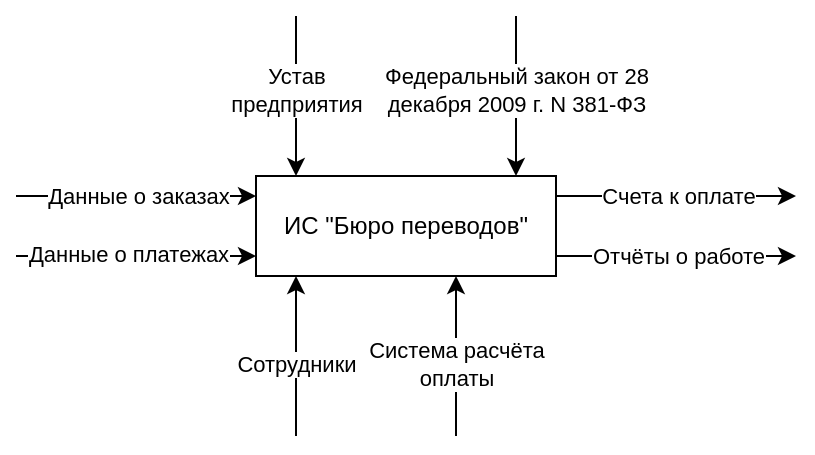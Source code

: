 <mxfile version="24.5.2" type="github" pages="7">
  <diagram name="IDEF0" id="WaiAb4IPIYskx_XYd0FX">
    <mxGraphModel dx="1705" dy="2065" grid="1" gridSize="10" guides="1" tooltips="1" connect="1" arrows="1" fold="1" page="1" pageScale="1" pageWidth="827" pageHeight="1169" math="0" shadow="0">
      <root>
        <mxCell id="0" />
        <mxCell id="1" parent="0" />
        <mxCell id="8GgRz1WxPY0pFguvAcQy-1" value="ИС &quot;Бюро переводов&quot;" style="html=1;dashed=0;whiteSpace=wrap;" vertex="1" parent="1">
          <mxGeometry x="390" y="300" width="150" height="50" as="geometry" />
        </mxCell>
        <mxCell id="8GgRz1WxPY0pFguvAcQy-2" value="" style="endArrow=classic;html=1;rounded=0;" edge="1" parent="1">
          <mxGeometry width="50" height="50" relative="1" as="geometry">
            <mxPoint x="410" y="220" as="sourcePoint" />
            <mxPoint x="410" y="300" as="targetPoint" />
          </mxGeometry>
        </mxCell>
        <mxCell id="8GgRz1WxPY0pFguvAcQy-3" value="Устав&lt;div&gt;предприятия&lt;/div&gt;" style="edgeLabel;html=1;align=center;verticalAlign=middle;resizable=0;points=[];" vertex="1" connectable="0" parent="8GgRz1WxPY0pFguvAcQy-2">
          <mxGeometry x="-0.092" relative="1" as="geometry">
            <mxPoint as="offset" />
          </mxGeometry>
        </mxCell>
        <mxCell id="8GgRz1WxPY0pFguvAcQy-4" value="" style="endArrow=classic;html=1;rounded=0;" edge="1" parent="1">
          <mxGeometry width="50" height="50" relative="1" as="geometry">
            <mxPoint x="520" y="220" as="sourcePoint" />
            <mxPoint x="520" y="300" as="targetPoint" />
          </mxGeometry>
        </mxCell>
        <mxCell id="8GgRz1WxPY0pFguvAcQy-5" value="Федеральный закон от 28&lt;div&gt;декабря 2009 г. N 381-ФЗ&lt;/div&gt;" style="edgeLabel;html=1;align=center;verticalAlign=middle;resizable=0;points=[];" vertex="1" connectable="0" parent="8GgRz1WxPY0pFguvAcQy-4">
          <mxGeometry x="-0.092" relative="1" as="geometry">
            <mxPoint as="offset" />
          </mxGeometry>
        </mxCell>
        <mxCell id="8GgRz1WxPY0pFguvAcQy-6" value="" style="endArrow=classic;html=1;rounded=0;" edge="1" parent="1">
          <mxGeometry width="50" height="50" relative="1" as="geometry">
            <mxPoint x="270" y="310" as="sourcePoint" />
            <mxPoint x="390" y="310" as="targetPoint" />
          </mxGeometry>
        </mxCell>
        <mxCell id="8GgRz1WxPY0pFguvAcQy-7" value="Данные о заказах" style="edgeLabel;html=1;align=center;verticalAlign=middle;resizable=0;points=[];" vertex="1" connectable="0" parent="8GgRz1WxPY0pFguvAcQy-6">
          <mxGeometry x="-0.092" relative="1" as="geometry">
            <mxPoint x="6" as="offset" />
          </mxGeometry>
        </mxCell>
        <mxCell id="8GgRz1WxPY0pFguvAcQy-8" value="" style="endArrow=classic;html=1;rounded=0;" edge="1" parent="1">
          <mxGeometry width="50" height="50" relative="1" as="geometry">
            <mxPoint x="270" y="340" as="sourcePoint" />
            <mxPoint x="390" y="340" as="targetPoint" />
          </mxGeometry>
        </mxCell>
        <mxCell id="8GgRz1WxPY0pFguvAcQy-9" value="Данные о платежах" style="edgeLabel;html=1;align=center;verticalAlign=middle;resizable=0;points=[];" vertex="1" connectable="0" parent="8GgRz1WxPY0pFguvAcQy-8">
          <mxGeometry x="-0.092" relative="1" as="geometry">
            <mxPoint x="1" y="-1" as="offset" />
          </mxGeometry>
        </mxCell>
        <mxCell id="8GgRz1WxPY0pFguvAcQy-10" value="" style="endArrow=classic;html=1;rounded=0;" edge="1" parent="1">
          <mxGeometry width="50" height="50" relative="1" as="geometry">
            <mxPoint x="540" y="310" as="sourcePoint" />
            <mxPoint x="660" y="310" as="targetPoint" />
          </mxGeometry>
        </mxCell>
        <mxCell id="8GgRz1WxPY0pFguvAcQy-11" value="Счета к оплате" style="edgeLabel;html=1;align=center;verticalAlign=middle;resizable=0;points=[];" vertex="1" connectable="0" parent="8GgRz1WxPY0pFguvAcQy-10">
          <mxGeometry x="-0.092" relative="1" as="geometry">
            <mxPoint x="6" as="offset" />
          </mxGeometry>
        </mxCell>
        <mxCell id="8GgRz1WxPY0pFguvAcQy-12" value="" style="endArrow=classic;html=1;rounded=0;" edge="1" parent="1">
          <mxGeometry width="50" height="50" relative="1" as="geometry">
            <mxPoint x="540" y="340" as="sourcePoint" />
            <mxPoint x="660" y="340" as="targetPoint" />
          </mxGeometry>
        </mxCell>
        <mxCell id="8GgRz1WxPY0pFguvAcQy-13" value="Отчёты о работе" style="edgeLabel;html=1;align=center;verticalAlign=middle;resizable=0;points=[];" vertex="1" connectable="0" parent="8GgRz1WxPY0pFguvAcQy-12">
          <mxGeometry x="-0.092" relative="1" as="geometry">
            <mxPoint x="6" as="offset" />
          </mxGeometry>
        </mxCell>
        <mxCell id="8GgRz1WxPY0pFguvAcQy-14" value="" style="endArrow=classic;html=1;rounded=0;" edge="1" parent="1">
          <mxGeometry width="50" height="50" relative="1" as="geometry">
            <mxPoint x="410" y="430" as="sourcePoint" />
            <mxPoint x="410" y="350" as="targetPoint" />
          </mxGeometry>
        </mxCell>
        <mxCell id="8GgRz1WxPY0pFguvAcQy-15" value="Сотрудники" style="edgeLabel;html=1;align=center;verticalAlign=middle;resizable=0;points=[];" vertex="1" connectable="0" parent="8GgRz1WxPY0pFguvAcQy-14">
          <mxGeometry x="-0.092" relative="1" as="geometry">
            <mxPoint as="offset" />
          </mxGeometry>
        </mxCell>
        <mxCell id="8GgRz1WxPY0pFguvAcQy-16" value="" style="endArrow=classic;html=1;rounded=0;" edge="1" parent="1">
          <mxGeometry width="50" height="50" relative="1" as="geometry">
            <mxPoint x="490" y="430" as="sourcePoint" />
            <mxPoint x="490" y="350" as="targetPoint" />
          </mxGeometry>
        </mxCell>
        <mxCell id="8GgRz1WxPY0pFguvAcQy-17" value="Система расчёта&lt;div&gt;оплаты&lt;/div&gt;" style="edgeLabel;html=1;align=center;verticalAlign=middle;resizable=0;points=[];" vertex="1" connectable="0" parent="8GgRz1WxPY0pFguvAcQy-16">
          <mxGeometry x="-0.092" relative="1" as="geometry">
            <mxPoint as="offset" />
          </mxGeometry>
        </mxCell>
      </root>
    </mxGraphModel>
  </diagram>
  <diagram id="EO21JgAytOdgIoCFZ9Zf" name="Диаграмма процессов декомпозиции">
    <mxGraphModel dx="909" dy="1101" grid="1" gridSize="10" guides="1" tooltips="1" connect="1" arrows="1" fold="1" page="1" pageScale="1" pageWidth="827" pageHeight="1169" math="0" shadow="0">
      <root>
        <mxCell id="0" />
        <mxCell id="1" parent="0" />
        <mxCell id="DSxsZ1UKAQUSwyX3Dqe1-13" style="edgeStyle=orthogonalEdgeStyle;rounded=0;orthogonalLoop=1;jettySize=auto;html=1;exitX=1;exitY=0.5;exitDx=0;exitDy=0;" edge="1" parent="1" source="_2dIt7Wd1b_Wfp0oxNtL-1" target="DSxsZ1UKAQUSwyX3Dqe1-11">
          <mxGeometry relative="1" as="geometry" />
        </mxCell>
        <mxCell id="_2dIt7Wd1b_Wfp0oxNtL-1" value="Определение роли пользователя" style="rounded=0;whiteSpace=wrap;html=1;" vertex="1" parent="1">
          <mxGeometry x="190" y="300" width="120" height="60" as="geometry" />
        </mxCell>
        <mxCell id="DSxsZ1UKAQUSwyX3Dqe1-1" value="" style="endArrow=classic;html=1;rounded=0;" edge="1" parent="1">
          <mxGeometry width="50" height="50" relative="1" as="geometry">
            <mxPoint x="210" y="230" as="sourcePoint" />
            <mxPoint x="210" y="300" as="targetPoint" />
          </mxGeometry>
        </mxCell>
        <mxCell id="DSxsZ1UKAQUSwyX3Dqe1-2" value="Роли" style="edgeLabel;html=1;align=center;verticalAlign=middle;resizable=0;points=[];" vertex="1" connectable="0" parent="DSxsZ1UKAQUSwyX3Dqe1-1">
          <mxGeometry y="2" relative="1" as="geometry">
            <mxPoint x="-2" as="offset" />
          </mxGeometry>
        </mxCell>
        <mxCell id="DSxsZ1UKAQUSwyX3Dqe1-3" value="" style="endArrow=classic;html=1;rounded=0;" edge="1" parent="1">
          <mxGeometry width="50" height="50" relative="1" as="geometry">
            <mxPoint x="110" y="320" as="sourcePoint" />
            <mxPoint x="190" y="320" as="targetPoint" />
          </mxGeometry>
        </mxCell>
        <mxCell id="DSxsZ1UKAQUSwyX3Dqe1-8" value="Логин" style="edgeLabel;html=1;align=center;verticalAlign=middle;resizable=0;points=[];" vertex="1" connectable="0" parent="DSxsZ1UKAQUSwyX3Dqe1-3">
          <mxGeometry x="0.156" y="1" relative="1" as="geometry">
            <mxPoint x="-11" as="offset" />
          </mxGeometry>
        </mxCell>
        <mxCell id="DSxsZ1UKAQUSwyX3Dqe1-9" value="" style="endArrow=classic;html=1;rounded=0;" edge="1" parent="1">
          <mxGeometry width="50" height="50" relative="1" as="geometry">
            <mxPoint x="110" y="340" as="sourcePoint" />
            <mxPoint x="190" y="340" as="targetPoint" />
          </mxGeometry>
        </mxCell>
        <mxCell id="DSxsZ1UKAQUSwyX3Dqe1-10" value="Пароль" style="edgeLabel;html=1;align=center;verticalAlign=middle;resizable=0;points=[];" vertex="1" connectable="0" parent="DSxsZ1UKAQUSwyX3Dqe1-9">
          <mxGeometry x="0.156" y="1" relative="1" as="geometry">
            <mxPoint x="-11" as="offset" />
          </mxGeometry>
        </mxCell>
        <mxCell id="DSxsZ1UKAQUSwyX3Dqe1-16" style="edgeStyle=orthogonalEdgeStyle;rounded=0;orthogonalLoop=1;jettySize=auto;html=1;" edge="1" parent="1" source="DSxsZ1UKAQUSwyX3Dqe1-11" target="DSxsZ1UKAQUSwyX3Dqe1-15">
          <mxGeometry relative="1" as="geometry" />
        </mxCell>
        <mxCell id="DSxsZ1UKAQUSwyX3Dqe1-11" value="Обращение к подсистеме" style="rounded=0;whiteSpace=wrap;html=1;" vertex="1" parent="1">
          <mxGeometry x="310" y="380" width="120" height="60" as="geometry" />
        </mxCell>
        <mxCell id="DSxsZ1UKAQUSwyX3Dqe1-17" style="edgeStyle=orthogonalEdgeStyle;rounded=0;orthogonalLoop=1;jettySize=auto;html=1;entryX=0.25;entryY=0;entryDx=0;entryDy=0;exitX=1;exitY=0.5;exitDx=0;exitDy=0;" edge="1" parent="1" source="DSxsZ1UKAQUSwyX3Dqe1-14" target="DSxsZ1UKAQUSwyX3Dqe1-15">
          <mxGeometry relative="1" as="geometry" />
        </mxCell>
        <mxCell id="DSxsZ1UKAQUSwyX3Dqe1-18" value="Запросы на&lt;div style=&quot;font-size: 8px;&quot;&gt;изменение&lt;/div&gt;&lt;div style=&quot;font-size: 8px;&quot;&gt;бд&lt;/div&gt;" style="edgeLabel;html=1;align=center;verticalAlign=middle;resizable=0;points=[];fontSize=8;" vertex="1" connectable="0" parent="DSxsZ1UKAQUSwyX3Dqe1-17">
          <mxGeometry x="-0.025" y="-2" relative="1" as="geometry">
            <mxPoint y="10" as="offset" />
          </mxGeometry>
        </mxCell>
        <mxCell id="DSxsZ1UKAQUSwyX3Dqe1-46" style="edgeStyle=orthogonalEdgeStyle;rounded=0;orthogonalLoop=1;jettySize=auto;html=1;" edge="1" parent="1" source="DSxsZ1UKAQUSwyX3Dqe1-14" target="DSxsZ1UKAQUSwyX3Dqe1-41">
          <mxGeometry relative="1" as="geometry" />
        </mxCell>
        <mxCell id="DSxsZ1UKAQUSwyX3Dqe1-14" value="Изменение БД" style="rounded=0;whiteSpace=wrap;html=1;" vertex="1" parent="1">
          <mxGeometry x="430" y="460" width="120" height="60" as="geometry" />
        </mxCell>
        <mxCell id="DSxsZ1UKAQUSwyX3Dqe1-44" style="edgeStyle=orthogonalEdgeStyle;rounded=0;orthogonalLoop=1;jettySize=auto;html=1;" edge="1" parent="1" source="DSxsZ1UKAQUSwyX3Dqe1-15" target="DSxsZ1UKAQUSwyX3Dqe1-42">
          <mxGeometry relative="1" as="geometry" />
        </mxCell>
        <mxCell id="DSxsZ1UKAQUSwyX3Dqe1-45" style="edgeStyle=orthogonalEdgeStyle;rounded=0;orthogonalLoop=1;jettySize=auto;html=1;" edge="1" parent="1" source="DSxsZ1UKAQUSwyX3Dqe1-15" target="DSxsZ1UKAQUSwyX3Dqe1-43">
          <mxGeometry relative="1" as="geometry" />
        </mxCell>
        <mxCell id="DSxsZ1UKAQUSwyX3Dqe1-15" value="Обработка запроса" style="rounded=0;whiteSpace=wrap;html=1;" vertex="1" parent="1">
          <mxGeometry x="550" y="540" width="120" height="60" as="geometry" />
        </mxCell>
        <mxCell id="DSxsZ1UKAQUSwyX3Dqe1-22" style="edgeStyle=orthogonalEdgeStyle;rounded=0;orthogonalLoop=1;jettySize=auto;html=1;entryX=0.25;entryY=1;entryDx=0;entryDy=0;" edge="1" parent="1" source="DSxsZ1UKAQUSwyX3Dqe1-19" target="_2dIt7Wd1b_Wfp0oxNtL-1">
          <mxGeometry relative="1" as="geometry" />
        </mxCell>
        <mxCell id="DSxsZ1UKAQUSwyX3Dqe1-23" style="edgeStyle=orthogonalEdgeStyle;rounded=0;orthogonalLoop=1;jettySize=auto;html=1;exitX=0.5;exitY=0;exitDx=0;exitDy=0;" edge="1" parent="1" source="DSxsZ1UKAQUSwyX3Dqe1-19" target="DSxsZ1UKAQUSwyX3Dqe1-11">
          <mxGeometry relative="1" as="geometry" />
        </mxCell>
        <mxCell id="DSxsZ1UKAQUSwyX3Dqe1-28" style="edgeStyle=orthogonalEdgeStyle;rounded=0;orthogonalLoop=1;jettySize=auto;html=1;exitX=0.5;exitY=0;exitDx=0;exitDy=0;" edge="1" parent="1" source="DSxsZ1UKAQUSwyX3Dqe1-19" target="DSxsZ1UKAQUSwyX3Dqe1-15">
          <mxGeometry relative="1" as="geometry" />
        </mxCell>
        <mxCell id="DSxsZ1UKAQUSwyX3Dqe1-19" value="Адинистратор" style="text;html=1;align=center;verticalAlign=middle;whiteSpace=wrap;rounded=0;" vertex="1" parent="1">
          <mxGeometry x="220" y="670" width="60" height="30" as="geometry" />
        </mxCell>
        <mxCell id="DSxsZ1UKAQUSwyX3Dqe1-25" style="edgeStyle=orthogonalEdgeStyle;rounded=0;orthogonalLoop=1;jettySize=auto;html=1;entryX=0.5;entryY=1;entryDx=0;entryDy=0;linecap=round;" edge="1" parent="1" source="DSxsZ1UKAQUSwyX3Dqe1-20" target="_2dIt7Wd1b_Wfp0oxNtL-1">
          <mxGeometry relative="1" as="geometry">
            <Array as="points">
              <mxPoint x="340" y="510" />
              <mxPoint x="250" y="510" />
            </Array>
          </mxGeometry>
        </mxCell>
        <mxCell id="DSxsZ1UKAQUSwyX3Dqe1-26" style="edgeStyle=orthogonalEdgeStyle;rounded=0;orthogonalLoop=1;jettySize=auto;html=1;exitX=0.5;exitY=0;exitDx=0;exitDy=0;" edge="1" parent="1" source="DSxsZ1UKAQUSwyX3Dqe1-20" target="DSxsZ1UKAQUSwyX3Dqe1-15">
          <mxGeometry relative="1" as="geometry" />
        </mxCell>
        <mxCell id="DSxsZ1UKAQUSwyX3Dqe1-30" style="edgeStyle=orthogonalEdgeStyle;rounded=0;orthogonalLoop=1;jettySize=auto;html=1;entryX=0.25;entryY=1;entryDx=0;entryDy=0;" edge="1" parent="1" source="DSxsZ1UKAQUSwyX3Dqe1-20" target="DSxsZ1UKAQUSwyX3Dqe1-11">
          <mxGeometry relative="1" as="geometry" />
        </mxCell>
        <mxCell id="DSxsZ1UKAQUSwyX3Dqe1-20" value="Менеджер" style="text;html=1;align=center;verticalAlign=middle;whiteSpace=wrap;rounded=0;" vertex="1" parent="1">
          <mxGeometry x="310" y="670" width="60" height="30" as="geometry" />
        </mxCell>
        <mxCell id="DSxsZ1UKAQUSwyX3Dqe1-27" style="edgeStyle=orthogonalEdgeStyle;rounded=0;orthogonalLoop=1;jettySize=auto;html=1;exitX=0.5;exitY=0;exitDx=0;exitDy=0;" edge="1" parent="1" source="DSxsZ1UKAQUSwyX3Dqe1-21" target="DSxsZ1UKAQUSwyX3Dqe1-15">
          <mxGeometry relative="1" as="geometry" />
        </mxCell>
        <mxCell id="DSxsZ1UKAQUSwyX3Dqe1-31" style="edgeStyle=orthogonalEdgeStyle;rounded=0;orthogonalLoop=1;jettySize=auto;html=1;entryX=0.75;entryY=1;entryDx=0;entryDy=0;" edge="1" parent="1" source="DSxsZ1UKAQUSwyX3Dqe1-21" target="DSxsZ1UKAQUSwyX3Dqe1-11">
          <mxGeometry relative="1" as="geometry" />
        </mxCell>
        <mxCell id="DSxsZ1UKAQUSwyX3Dqe1-21" value="Переводчик" style="text;html=1;align=center;verticalAlign=middle;whiteSpace=wrap;rounded=0;" vertex="1" parent="1">
          <mxGeometry x="390" y="670" width="60" height="30" as="geometry" />
        </mxCell>
        <mxCell id="DSxsZ1UKAQUSwyX3Dqe1-24" style="edgeStyle=orthogonalEdgeStyle;rounded=0;orthogonalLoop=1;jettySize=auto;html=1;exitX=0.5;exitY=0;exitDx=0;exitDy=0;flowAnimation=0;snapToPoint=0;comic=0;enumerate=0;orthogonal=0;ignoreEdge=0;noJump=0;bendable=1;movable=1;cloneable=1;" edge="1" parent="1" source="DSxsZ1UKAQUSwyX3Dqe1-19" target="DSxsZ1UKAQUSwyX3Dqe1-14">
          <mxGeometry relative="1" as="geometry" />
        </mxCell>
        <mxCell id="DSxsZ1UKAQUSwyX3Dqe1-34" style="edgeStyle=orthogonalEdgeStyle;rounded=0;orthogonalLoop=1;jettySize=auto;html=1;entryX=0;entryY=0.25;entryDx=0;entryDy=0;" edge="1" parent="1" source="DSxsZ1UKAQUSwyX3Dqe1-32" target="DSxsZ1UKAQUSwyX3Dqe1-14">
          <mxGeometry relative="1" as="geometry" />
        </mxCell>
        <mxCell id="DSxsZ1UKAQUSwyX3Dqe1-36" style="edgeStyle=orthogonalEdgeStyle;rounded=0;orthogonalLoop=1;jettySize=auto;html=1;" edge="1" parent="1" source="DSxsZ1UKAQUSwyX3Dqe1-32">
          <mxGeometry relative="1" as="geometry">
            <mxPoint x="550" y="570" as="targetPoint" />
            <Array as="points">
              <mxPoint x="325" y="480" />
              <mxPoint x="325" y="570" />
              <mxPoint x="550" y="570" />
            </Array>
          </mxGeometry>
        </mxCell>
        <mxCell id="DSxsZ1UKAQUSwyX3Dqe1-32" value="Исходная БД" style="text;html=1;align=center;verticalAlign=middle;whiteSpace=wrap;rounded=0;" vertex="1" parent="1">
          <mxGeometry x="120" y="460" width="60" height="30" as="geometry" />
        </mxCell>
        <mxCell id="DSxsZ1UKAQUSwyX3Dqe1-35" style="edgeStyle=orthogonalEdgeStyle;rounded=0;orthogonalLoop=1;jettySize=auto;html=1;" edge="1" parent="1" source="DSxsZ1UKAQUSwyX3Dqe1-33" target="DSxsZ1UKAQUSwyX3Dqe1-14">
          <mxGeometry relative="1" as="geometry" />
        </mxCell>
        <mxCell id="DSxsZ1UKAQUSwyX3Dqe1-38" style="edgeStyle=orthogonalEdgeStyle;rounded=0;orthogonalLoop=1;jettySize=auto;html=1;entryX=0;entryY=0.75;entryDx=0;entryDy=0;" edge="1" parent="1" source="DSxsZ1UKAQUSwyX3Dqe1-33" target="DSxsZ1UKAQUSwyX3Dqe1-15">
          <mxGeometry relative="1" as="geometry">
            <Array as="points">
              <mxPoint x="320" y="530" />
              <mxPoint x="320" y="585" />
            </Array>
          </mxGeometry>
        </mxCell>
        <mxCell id="DSxsZ1UKAQUSwyX3Dqe1-33" value="Запрос пользователя" style="text;html=1;align=center;verticalAlign=middle;whiteSpace=wrap;rounded=0;" vertex="1" parent="1">
          <mxGeometry x="120" y="510" width="60" height="30" as="geometry" />
        </mxCell>
        <mxCell id="DSxsZ1UKAQUSwyX3Dqe1-41" value="Изменённая БД" style="text;html=1;align=center;verticalAlign=middle;whiteSpace=wrap;rounded=0;" vertex="1" parent="1">
          <mxGeometry x="710" y="475" width="60" height="30" as="geometry" />
        </mxCell>
        <mxCell id="DSxsZ1UKAQUSwyX3Dqe1-42" value="Продажи" style="text;html=1;align=center;verticalAlign=middle;whiteSpace=wrap;rounded=0;" vertex="1" parent="1">
          <mxGeometry x="710" y="540" width="60" height="30" as="geometry" />
        </mxCell>
        <mxCell id="DSxsZ1UKAQUSwyX3Dqe1-43" value="Отчёты" style="text;html=1;align=center;verticalAlign=middle;whiteSpace=wrap;rounded=0;" vertex="1" parent="1">
          <mxGeometry x="710" y="570" width="60" height="30" as="geometry" />
        </mxCell>
      </root>
    </mxGraphModel>
  </diagram>
  <diagram id="OJQLlZfemAqArbiPh3Z2" name="Диаграмма вариантов использования">
    <mxGraphModel dx="2180" dy="1562" grid="1" gridSize="10" guides="1" tooltips="1" connect="1" arrows="1" fold="1" page="1" pageScale="1" pageWidth="827" pageHeight="1169" math="0" shadow="0">
      <root>
        <mxCell id="0" />
        <mxCell id="1" parent="0" />
        <mxCell id="58iUULdm8Y5gmFLBD-RY-29" value="" style="rounded=0;whiteSpace=wrap;html=1;fontFamily=Helvetica;fontSize=11;fontColor=default;labelBackgroundColor=default;" vertex="1" parent="1">
          <mxGeometry x="-630" y="70" width="490" height="800" as="geometry" />
        </mxCell>
        <mxCell id="58iUULdm8Y5gmFLBD-RY-2" value="Запись в БД" style="ellipse;whiteSpace=wrap;html=1;" vertex="1" parent="1">
          <mxGeometry x="-280" y="380" width="120" height="80" as="geometry" />
        </mxCell>
        <mxCell id="58iUULdm8Y5gmFLBD-RY-3" value="Чтение из БД" style="ellipse;whiteSpace=wrap;html=1;" vertex="1" parent="1">
          <mxGeometry x="-280" y="500" width="120" height="80" as="geometry" />
        </mxCell>
        <mxCell id="58iUULdm8Y5gmFLBD-RY-14" style="edgeStyle=none;rounded=0;orthogonalLoop=1;jettySize=auto;html=1;dashed=1;strokeColor=default;align=center;verticalAlign=middle;fontFamily=Helvetica;fontSize=11;fontColor=default;labelBackgroundColor=default;endArrow=classic;" edge="1" parent="1" source="58iUULdm8Y5gmFLBD-RY-6" target="58iUULdm8Y5gmFLBD-RY-2">
          <mxGeometry relative="1" as="geometry" />
        </mxCell>
        <mxCell id="58iUULdm8Y5gmFLBD-RY-6" value="Запись отчётов" style="ellipse;whiteSpace=wrap;html=1;" vertex="1" parent="1">
          <mxGeometry x="-600" y="570" width="120" height="80" as="geometry" />
        </mxCell>
        <mxCell id="58iUULdm8Y5gmFLBD-RY-15" style="edgeStyle=none;rounded=0;orthogonalLoop=1;jettySize=auto;html=1;dashed=1;strokeColor=default;align=center;verticalAlign=middle;fontFamily=Helvetica;fontSize=11;fontColor=default;labelBackgroundColor=default;endArrow=classic;" edge="1" parent="1" source="58iUULdm8Y5gmFLBD-RY-7" target="58iUULdm8Y5gmFLBD-RY-3">
          <mxGeometry relative="1" as="geometry" />
        </mxCell>
        <mxCell id="58iUULdm8Y5gmFLBD-RY-7" value="Учёт финансов" style="ellipse;whiteSpace=wrap;html=1;" vertex="1" parent="1">
          <mxGeometry x="-600" y="665" width="120" height="80" as="geometry" />
        </mxCell>
        <mxCell id="58iUULdm8Y5gmFLBD-RY-16" style="edgeStyle=none;rounded=0;orthogonalLoop=1;jettySize=auto;html=1;dashed=1;strokeColor=default;align=center;verticalAlign=middle;fontFamily=Helvetica;fontSize=11;fontColor=default;labelBackgroundColor=default;endArrow=classic;" edge="1" parent="1" source="58iUULdm8Y5gmFLBD-RY-8" target="58iUULdm8Y5gmFLBD-RY-3">
          <mxGeometry relative="1" as="geometry" />
        </mxCell>
        <mxCell id="58iUULdm8Y5gmFLBD-RY-8" value="Оформление счёта" style="ellipse;whiteSpace=wrap;html=1;" vertex="1" parent="1">
          <mxGeometry x="-600" y="765" width="120" height="80" as="geometry" />
        </mxCell>
        <mxCell id="58iUULdm8Y5gmFLBD-RY-24" style="edgeStyle=none;rounded=0;orthogonalLoop=1;jettySize=auto;html=1;dashed=1;strokeColor=default;align=center;verticalAlign=middle;fontFamily=Helvetica;fontSize=11;fontColor=default;labelBackgroundColor=default;endArrow=classic;" edge="1" parent="1" source="58iUULdm8Y5gmFLBD-RY-10" target="58iUULdm8Y5gmFLBD-RY-3">
          <mxGeometry relative="1" as="geometry" />
        </mxCell>
        <mxCell id="58iUULdm8Y5gmFLBD-RY-10" value="Ведение управленческого учёта" style="ellipse;whiteSpace=wrap;html=1;" vertex="1" parent="1">
          <mxGeometry x="-600" y="460" width="120" height="80" as="geometry" />
        </mxCell>
        <mxCell id="58iUULdm8Y5gmFLBD-RY-23" style="edgeStyle=none;rounded=0;orthogonalLoop=1;jettySize=auto;html=1;dashed=1;strokeColor=default;align=center;verticalAlign=middle;fontFamily=Helvetica;fontSize=11;fontColor=default;labelBackgroundColor=default;endArrow=classic;" edge="1" parent="1" source="58iUULdm8Y5gmFLBD-RY-11" target="58iUULdm8Y5gmFLBD-RY-3">
          <mxGeometry relative="1" as="geometry" />
        </mxCell>
        <mxCell id="58iUULdm8Y5gmFLBD-RY-11" value="Контроль бизнес-процессов" style="ellipse;whiteSpace=wrap;html=1;" vertex="1" parent="1">
          <mxGeometry x="-600" y="360" width="120" height="80" as="geometry" />
        </mxCell>
        <mxCell id="58iUULdm8Y5gmFLBD-RY-27" style="edgeStyle=none;rounded=0;orthogonalLoop=1;jettySize=auto;html=1;dashed=1;strokeColor=default;align=center;verticalAlign=middle;fontFamily=Helvetica;fontSize=11;fontColor=default;labelBackgroundColor=default;endArrow=classic;" edge="1" parent="1" source="58iUULdm8Y5gmFLBD-RY-12" target="58iUULdm8Y5gmFLBD-RY-2">
          <mxGeometry relative="1" as="geometry" />
        </mxCell>
        <mxCell id="58iUULdm8Y5gmFLBD-RY-12" value="Найм сотрудников" style="ellipse;whiteSpace=wrap;html=1;" vertex="1" parent="1">
          <mxGeometry x="-600" y="260" width="120" height="80" as="geometry" />
        </mxCell>
        <mxCell id="58iUULdm8Y5gmFLBD-RY-28" style="edgeStyle=none;rounded=0;orthogonalLoop=1;jettySize=auto;html=1;dashed=1;strokeColor=default;align=center;verticalAlign=middle;fontFamily=Helvetica;fontSize=11;fontColor=default;labelBackgroundColor=default;endArrow=classic;" edge="1" parent="1" source="58iUULdm8Y5gmFLBD-RY-18" target="58iUULdm8Y5gmFLBD-RY-2">
          <mxGeometry relative="1" as="geometry" />
        </mxCell>
        <mxCell id="58iUULdm8Y5gmFLBD-RY-45" style="edgeStyle=none;rounded=0;orthogonalLoop=1;jettySize=auto;html=1;dashed=1;strokeColor=default;align=center;verticalAlign=middle;fontFamily=Helvetica;fontSize=11;fontColor=default;labelBackgroundColor=default;endArrow=classic;" edge="1" parent="1" source="58iUULdm8Y5gmFLBD-RY-18" target="58iUULdm8Y5gmFLBD-RY-44">
          <mxGeometry relative="1" as="geometry" />
        </mxCell>
        <mxCell id="58iUULdm8Y5gmFLBD-RY-18" value="Перевод" style="ellipse;whiteSpace=wrap;html=1;" vertex="1" parent="1">
          <mxGeometry x="-600" y="80" width="120" height="80" as="geometry" />
        </mxCell>
        <mxCell id="58iUULdm8Y5gmFLBD-RY-26" style="edgeStyle=none;rounded=0;orthogonalLoop=1;jettySize=auto;html=1;dashed=1;strokeColor=default;align=center;verticalAlign=middle;fontFamily=Helvetica;fontSize=11;fontColor=default;labelBackgroundColor=default;endArrow=classic;" edge="1" parent="1" source="58iUULdm8Y5gmFLBD-RY-20" target="58iUULdm8Y5gmFLBD-RY-3">
          <mxGeometry relative="1" as="geometry" />
        </mxCell>
        <mxCell id="58iUULdm8Y5gmFLBD-RY-20" value="Управление ценами" style="ellipse;whiteSpace=wrap;html=1;" vertex="1" parent="1">
          <mxGeometry x="-600" y="170" width="120" height="80" as="geometry" />
        </mxCell>
        <mxCell id="58iUULdm8Y5gmFLBD-RY-35" style="edgeStyle=none;rounded=0;orthogonalLoop=1;jettySize=auto;html=1;dashed=1;strokeColor=default;align=center;verticalAlign=middle;fontFamily=Helvetica;fontSize=11;fontColor=default;labelBackgroundColor=default;endArrow=classic;" edge="1" parent="1" source="58iUULdm8Y5gmFLBD-RY-30" target="58iUULdm8Y5gmFLBD-RY-18">
          <mxGeometry relative="1" as="geometry" />
        </mxCell>
        <mxCell id="58iUULdm8Y5gmFLBD-RY-36" style="edgeStyle=none;rounded=0;orthogonalLoop=1;jettySize=auto;html=1;dashed=1;strokeColor=default;align=center;verticalAlign=middle;fontFamily=Helvetica;fontSize=11;fontColor=default;labelBackgroundColor=default;endArrow=classic;" edge="1" parent="1" source="58iUULdm8Y5gmFLBD-RY-30" target="58iUULdm8Y5gmFLBD-RY-6">
          <mxGeometry relative="1" as="geometry" />
        </mxCell>
        <mxCell id="58iUULdm8Y5gmFLBD-RY-30" value="Переводчик" style="shape=umlActor;verticalLabelPosition=bottom;verticalAlign=top;html=1;outlineConnect=0;fontFamily=Helvetica;fontSize=11;fontColor=default;labelBackgroundColor=default;" vertex="1" parent="1">
          <mxGeometry x="-780" y="320" width="30" height="60" as="geometry" />
        </mxCell>
        <mxCell id="58iUULdm8Y5gmFLBD-RY-37" style="edgeStyle=none;rounded=0;orthogonalLoop=1;jettySize=auto;html=1;dashed=1;strokeColor=default;align=center;verticalAlign=middle;fontFamily=Helvetica;fontSize=11;fontColor=default;labelBackgroundColor=default;endArrow=classic;" edge="1" parent="1" source="58iUULdm8Y5gmFLBD-RY-31" target="58iUULdm8Y5gmFLBD-RY-20">
          <mxGeometry relative="1" as="geometry" />
        </mxCell>
        <mxCell id="58iUULdm8Y5gmFLBD-RY-38" style="edgeStyle=none;rounded=0;orthogonalLoop=1;jettySize=auto;html=1;dashed=1;strokeColor=default;align=center;verticalAlign=middle;fontFamily=Helvetica;fontSize=11;fontColor=default;labelBackgroundColor=default;endArrow=classic;" edge="1" parent="1" source="58iUULdm8Y5gmFLBD-RY-31" target="58iUULdm8Y5gmFLBD-RY-12">
          <mxGeometry relative="1" as="geometry" />
        </mxCell>
        <mxCell id="58iUULdm8Y5gmFLBD-RY-39" style="edgeStyle=none;rounded=0;orthogonalLoop=1;jettySize=auto;html=1;dashed=1;strokeColor=default;align=center;verticalAlign=middle;fontFamily=Helvetica;fontSize=11;fontColor=default;labelBackgroundColor=default;endArrow=classic;" edge="1" parent="1" source="58iUULdm8Y5gmFLBD-RY-31" target="58iUULdm8Y5gmFLBD-RY-11">
          <mxGeometry relative="1" as="geometry" />
        </mxCell>
        <mxCell id="58iUULdm8Y5gmFLBD-RY-40" style="edgeStyle=none;rounded=0;orthogonalLoop=1;jettySize=auto;html=1;dashed=1;strokeColor=default;align=center;verticalAlign=middle;fontFamily=Helvetica;fontSize=11;fontColor=default;labelBackgroundColor=default;endArrow=classic;" edge="1" parent="1" source="58iUULdm8Y5gmFLBD-RY-31" target="58iUULdm8Y5gmFLBD-RY-10">
          <mxGeometry relative="1" as="geometry" />
        </mxCell>
        <mxCell id="58iUULdm8Y5gmFLBD-RY-41" style="edgeStyle=none;rounded=0;orthogonalLoop=1;jettySize=auto;html=1;dashed=1;strokeColor=default;align=center;verticalAlign=middle;fontFamily=Helvetica;fontSize=11;fontColor=default;labelBackgroundColor=default;endArrow=classic;" edge="1" parent="1" source="58iUULdm8Y5gmFLBD-RY-31" target="58iUULdm8Y5gmFLBD-RY-6">
          <mxGeometry relative="1" as="geometry" />
        </mxCell>
        <mxCell id="58iUULdm8Y5gmFLBD-RY-42" style="edgeStyle=none;rounded=0;orthogonalLoop=1;jettySize=auto;html=1;dashed=1;strokeColor=default;align=center;verticalAlign=middle;fontFamily=Helvetica;fontSize=11;fontColor=default;labelBackgroundColor=default;endArrow=classic;" edge="1" parent="1" source="58iUULdm8Y5gmFLBD-RY-31" target="58iUULdm8Y5gmFLBD-RY-7">
          <mxGeometry relative="1" as="geometry" />
        </mxCell>
        <mxCell id="58iUULdm8Y5gmFLBD-RY-43" style="edgeStyle=none;rounded=0;orthogonalLoop=1;jettySize=auto;html=1;dashed=1;strokeColor=default;align=center;verticalAlign=middle;fontFamily=Helvetica;fontSize=11;fontColor=default;labelBackgroundColor=default;endArrow=classic;" edge="1" parent="1" source="58iUULdm8Y5gmFLBD-RY-31" target="58iUULdm8Y5gmFLBD-RY-8">
          <mxGeometry relative="1" as="geometry" />
        </mxCell>
        <mxCell id="58iUULdm8Y5gmFLBD-RY-31" value="Менеджер" style="shape=umlActor;verticalLabelPosition=bottom;verticalAlign=top;html=1;outlineConnect=0;fontFamily=Helvetica;fontSize=11;fontColor=default;labelBackgroundColor=default;" vertex="1" parent="1">
          <mxGeometry x="-780" y="470" width="30" height="60" as="geometry" />
        </mxCell>
        <mxCell id="58iUULdm8Y5gmFLBD-RY-44" value="Клиент" style="shape=umlActor;verticalLabelPosition=bottom;verticalAlign=top;html=1;outlineConnect=0;fontFamily=Helvetica;fontSize=11;fontColor=default;labelBackgroundColor=default;" vertex="1" parent="1">
          <mxGeometry x="-70" y="330" width="30" height="60" as="geometry" />
        </mxCell>
      </root>
    </mxGraphModel>
  </diagram>
  <diagram id="ZbG4UZhYz0PG29XfxA33" name="Диаграмма конечных автоматов">
    <mxGraphModel dx="709" dy="1136" grid="1" gridSize="10" guides="1" tooltips="1" connect="1" arrows="1" fold="1" page="1" pageScale="1" pageWidth="827" pageHeight="1169" math="0" shadow="0">
      <root>
        <mxCell id="0" />
        <mxCell id="1" parent="0" />
        <mxCell id="albTiGgiswSC2hbL32xr-11" style="edgeStyle=none;rounded=0;orthogonalLoop=1;jettySize=auto;html=1;strokeColor=default;align=center;verticalAlign=middle;fontFamily=Helvetica;fontSize=11;fontColor=default;labelBackgroundColor=default;autosize=1;endArrow=classic;" edge="1" parent="1" source="albTiGgiswSC2hbL32xr-1" target="albTiGgiswSC2hbL32xr-4">
          <mxGeometry relative="1" as="geometry" />
        </mxCell>
        <mxCell id="albTiGgiswSC2hbL32xr-1" value="Начало" style="verticalLabelPosition=top;verticalAlign=bottom;html=1;shape=mxgraph.flowchart.on-page_reference;fontFamily=Helvetica;fontSize=11;fontColor=default;labelBackgroundColor=default;fillStyle=auto;fillColor=#000000;labelPosition=center;align=center;" vertex="1" parent="1">
          <mxGeometry x="450" y="290" width="30" height="30" as="geometry" />
        </mxCell>
        <mxCell id="albTiGgiswSC2hbL32xr-9" value="" style="edgeStyle=none;rounded=0;orthogonalLoop=1;jettySize=auto;html=1;strokeColor=default;align=center;verticalAlign=middle;fontFamily=Helvetica;fontSize=11;fontColor=default;labelBackgroundColor=default;autosize=1;endArrow=classic;" edge="1" parent="1" source="albTiGgiswSC2hbL32xr-4" target="albTiGgiswSC2hbL32xr-6">
          <mxGeometry relative="1" as="geometry" />
        </mxCell>
        <mxCell id="albTiGgiswSC2hbL32xr-4" value="Окно авторизации" style="rounded=1;whiteSpace=wrap;html=1;fontFamily=Helvetica;fontSize=11;fontColor=default;labelBackgroundColor=default;autosize=1;" vertex="1" parent="1">
          <mxGeometry x="405" y="350" width="120" height="30" as="geometry" />
        </mxCell>
        <mxCell id="albTiGgiswSC2hbL32xr-8" value="" style="edgeStyle=none;rounded=0;orthogonalLoop=1;jettySize=auto;html=1;strokeColor=default;align=center;verticalAlign=middle;fontFamily=Helvetica;fontSize=11;fontColor=default;labelBackgroundColor=default;autosize=1;endArrow=classic;" edge="1" parent="1" source="albTiGgiswSC2hbL32xr-6" target="albTiGgiswSC2hbL32xr-7">
          <mxGeometry relative="1" as="geometry" />
        </mxCell>
        <mxCell id="albTiGgiswSC2hbL32xr-15" value="Да" style="edgeLabel;html=1;align=center;verticalAlign=middle;resizable=0;points=[];rounded=0;fontFamily=Helvetica;fontSize=11;fontColor=default;labelBackgroundColor=default;autosize=1;fillColor=none;gradientColor=none;" vertex="1" connectable="0" parent="albTiGgiswSC2hbL32xr-8">
          <mxGeometry x="-0.036" y="1" width="40" height="30" relative="1" as="geometry">
            <mxPoint x="-20" y="-17" as="offset" />
          </mxGeometry>
        </mxCell>
        <mxCell id="albTiGgiswSC2hbL32xr-6" value="Переводчик&lt;div&gt;успешно&lt;/div&gt;&lt;div&gt;авторизовался&amp;nbsp;&lt;/div&gt;" style="rhombus;whiteSpace=wrap;html=1;rounded=1;strokeColor=default;align=center;verticalAlign=middle;fontFamily=Helvetica;fontSize=11;fontColor=default;labelBackgroundColor=default;autosize=1;fillColor=default;" vertex="1" parent="1">
          <mxGeometry x="387.72" y="406.5" width="154.57" height="92" as="geometry" />
        </mxCell>
        <mxCell id="albTiGgiswSC2hbL32xr-17" value="" style="edgeStyle=none;rounded=0;orthogonalLoop=1;jettySize=auto;html=1;strokeColor=default;align=center;verticalAlign=middle;fontFamily=Helvetica;fontSize=11;fontColor=default;labelBackgroundColor=default;autosize=1;endArrow=classic;" edge="1" parent="1" source="albTiGgiswSC2hbL32xr-7" target="albTiGgiswSC2hbL32xr-16">
          <mxGeometry relative="1" as="geometry" />
        </mxCell>
        <mxCell id="albTiGgiswSC2hbL32xr-7" value="Открытие формы&lt;div&gt;&quot;Переводчик&quot;&lt;/div&gt;" style="rounded=1;whiteSpace=wrap;html=1;fontFamily=Helvetica;fontSize=11;fontColor=default;labelBackgroundColor=default;autosize=1;" vertex="1" parent="1">
          <mxGeometry x="230" y="432.5" width="110" height="40" as="geometry" />
        </mxCell>
        <mxCell id="albTiGgiswSC2hbL32xr-19" value="" style="edgeStyle=none;rounded=0;orthogonalLoop=1;jettySize=auto;html=1;strokeColor=default;align=center;verticalAlign=middle;fontFamily=Helvetica;fontSize=11;fontColor=default;labelBackgroundColor=default;autosize=1;endArrow=classic;" edge="1" parent="1" source="albTiGgiswSC2hbL32xr-16" target="albTiGgiswSC2hbL32xr-18">
          <mxGeometry relative="1" as="geometry" />
        </mxCell>
        <mxCell id="albTiGgiswSC2hbL32xr-26" value="Получен&lt;div&gt;новый&lt;/div&gt;&lt;div&gt;заказ&lt;/div&gt;" style="edgeLabel;html=1;align=center;verticalAlign=middle;resizable=0;points=[];rounded=0;fontFamily=Helvetica;fontSize=11;fontColor=default;labelBackgroundColor=default;autosize=1;fillColor=none;gradientColor=none;" vertex="1" connectable="0" parent="albTiGgiswSC2hbL32xr-19">
          <mxGeometry x="-0.377" y="-1" width="70" height="50" relative="1" as="geometry">
            <mxPoint x="-34" y="-13" as="offset" />
          </mxGeometry>
        </mxCell>
        <mxCell id="albTiGgiswSC2hbL32xr-16" value="Ожидание&lt;div&gt;заказа&lt;/div&gt;" style="rhombus;whiteSpace=wrap;html=1;rounded=1;strokeColor=default;align=center;verticalAlign=middle;fontFamily=Helvetica;fontSize=11;fontColor=default;labelBackgroundColor=default;autosize=1;fillColor=default;" vertex="1" parent="1">
          <mxGeometry x="227.36" y="498.5" width="115.28" height="71" as="geometry" />
        </mxCell>
        <mxCell id="albTiGgiswSC2hbL32xr-21" value="" style="edgeStyle=none;rounded=0;orthogonalLoop=1;jettySize=auto;html=1;strokeColor=default;align=center;verticalAlign=middle;fontFamily=Helvetica;fontSize=11;fontColor=default;labelBackgroundColor=default;autosize=1;endArrow=classic;" edge="1" parent="1" source="albTiGgiswSC2hbL32xr-18" target="albTiGgiswSC2hbL32xr-20">
          <mxGeometry relative="1" as="geometry" />
        </mxCell>
        <mxCell id="albTiGgiswSC2hbL32xr-23" value="Назначен&lt;div&gt;переводчик&lt;/div&gt;" style="edgeLabel;html=1;align=center;verticalAlign=middle;resizable=0;points=[];rounded=0;fontFamily=Helvetica;fontSize=11;fontColor=default;labelBackgroundColor=default;autosize=1;fillColor=none;gradientColor=none;" vertex="1" connectable="0" parent="albTiGgiswSC2hbL32xr-21">
          <mxGeometry x="-0.104" width="80" height="40" relative="1" as="geometry">
            <mxPoint x="-40" y="-20" as="offset" />
          </mxGeometry>
        </mxCell>
        <mxCell id="albTiGgiswSC2hbL32xr-18" value="Заказ принят" style="rounded=1;whiteSpace=wrap;html=1;fontFamily=Helvetica;fontSize=11;fontColor=default;labelBackgroundColor=default;autosize=1;" vertex="1" parent="1">
          <mxGeometry x="240" y="650" width="90" height="30" as="geometry" />
        </mxCell>
        <mxCell id="albTiGgiswSC2hbL32xr-27" value="" style="edgeStyle=none;rounded=0;orthogonalLoop=1;jettySize=auto;html=1;strokeColor=default;align=center;verticalAlign=middle;fontFamily=Helvetica;fontSize=11;fontColor=default;labelBackgroundColor=default;autosize=1;endArrow=classic;" edge="1" parent="1" source="albTiGgiswSC2hbL32xr-20" target="albTiGgiswSC2hbL32xr-22">
          <mxGeometry relative="1" as="geometry" />
        </mxCell>
        <mxCell id="albTiGgiswSC2hbL32xr-28" value="Перевод завершён&lt;div&gt;переводчиком&lt;/div&gt;" style="edgeLabel;html=1;align=center;verticalAlign=middle;resizable=0;points=[];rounded=0;fontFamily=Helvetica;fontSize=11;fontColor=default;labelBackgroundColor=default;autosize=1;fillColor=none;gradientColor=none;" vertex="1" connectable="0" parent="albTiGgiswSC2hbL32xr-27">
          <mxGeometry x="-0.383" y="2" width="120" height="40" relative="1" as="geometry">
            <mxPoint x="-63" y="-13" as="offset" />
          </mxGeometry>
        </mxCell>
        <mxCell id="albTiGgiswSC2hbL32xr-20" value="Выполнение&lt;div&gt;&amp;nbsp;перевода&lt;/div&gt;" style="rhombus;whiteSpace=wrap;html=1;rounded=1;strokeColor=default;align=center;verticalAlign=middle;fontFamily=Helvetica;fontSize=11;fontColor=default;labelBackgroundColor=default;autosize=1;fillColor=default;" vertex="1" parent="1">
          <mxGeometry x="421.29" y="627.75" width="121" height="74.5" as="geometry" />
        </mxCell>
        <mxCell id="albTiGgiswSC2hbL32xr-31" value="" style="edgeStyle=none;rounded=0;orthogonalLoop=1;jettySize=auto;html=1;strokeColor=default;align=center;verticalAlign=middle;fontFamily=Helvetica;fontSize=11;fontColor=default;labelBackgroundColor=default;autosize=1;endArrow=classic;" edge="1" parent="1" source="albTiGgiswSC2hbL32xr-22" target="albTiGgiswSC2hbL32xr-30">
          <mxGeometry relative="1" as="geometry" />
        </mxCell>
        <mxCell id="albTiGgiswSC2hbL32xr-32" value="Перевод&lt;div&gt;отправлен&lt;/div&gt;&lt;div&gt;заказчику&lt;/div&gt;" style="edgeLabel;html=1;align=center;verticalAlign=middle;resizable=0;points=[];rounded=0;fontFamily=Helvetica;fontSize=11;fontColor=default;labelBackgroundColor=default;autosize=1;fillColor=none;gradientColor=none;" vertex="1" connectable="0" parent="albTiGgiswSC2hbL32xr-31">
          <mxGeometry x="0.394" y="-1" width="80" height="50" relative="1" as="geometry">
            <mxPoint x="-22" y="-24" as="offset" />
          </mxGeometry>
        </mxCell>
        <mxCell id="albTiGgiswSC2hbL32xr-22" value="Перевод выполнен" style="rounded=1;whiteSpace=wrap;html=1;fontFamily=Helvetica;fontSize=11;fontColor=default;labelBackgroundColor=default;autosize=1;" vertex="1" parent="1">
          <mxGeometry x="422.29" y="752.38" width="120" height="30" as="geometry" />
        </mxCell>
        <mxCell id="albTiGgiswSC2hbL32xr-34" value="" style="edgeStyle=none;rounded=0;orthogonalLoop=1;jettySize=auto;html=1;strokeColor=default;align=center;verticalAlign=middle;fontFamily=Helvetica;fontSize=11;fontColor=default;labelBackgroundColor=default;autosize=1;endArrow=classic;" edge="1" parent="1" source="albTiGgiswSC2hbL32xr-30" target="albTiGgiswSC2hbL32xr-33">
          <mxGeometry relative="1" as="geometry" />
        </mxCell>
        <mxCell id="albTiGgiswSC2hbL32xr-35" value="Получена&lt;div&gt;оплата&lt;/div&gt;" style="edgeLabel;html=1;align=center;verticalAlign=middle;resizable=0;points=[];rounded=0;fontFamily=Helvetica;fontSize=11;fontColor=default;labelBackgroundColor=default;autosize=1;fillColor=none;gradientColor=none;" vertex="1" connectable="0" parent="albTiGgiswSC2hbL32xr-34">
          <mxGeometry x="-0.211" y="-2" width="70" height="40" relative="1" as="geometry">
            <mxPoint x="-39" y="-16" as="offset" />
          </mxGeometry>
        </mxCell>
        <mxCell id="albTiGgiswSC2hbL32xr-38" style="edgeStyle=none;rounded=0;orthogonalLoop=1;jettySize=auto;html=1;strokeColor=default;align=center;verticalAlign=middle;fontFamily=Helvetica;fontSize=11;fontColor=default;labelBackgroundColor=default;autosize=1;endArrow=classic;" edge="1" parent="1" source="albTiGgiswSC2hbL32xr-30" target="albTiGgiswSC2hbL32xr-36">
          <mxGeometry relative="1" as="geometry" />
        </mxCell>
        <mxCell id="albTiGgiswSC2hbL32xr-39" value="Заказчик&lt;div&gt;отказался&lt;/div&gt;&lt;div&gt;от заказа&lt;/div&gt;" style="edgeLabel;html=1;align=center;verticalAlign=middle;resizable=0;points=[];rounded=0;fontFamily=Helvetica;fontSize=11;fontColor=default;labelBackgroundColor=default;autosize=1;fillColor=none;gradientColor=none;" vertex="1" connectable="0" parent="albTiGgiswSC2hbL32xr-38">
          <mxGeometry x="0.052" y="1" width="70" height="50" relative="1" as="geometry">
            <mxPoint x="-35" y="-25" as="offset" />
          </mxGeometry>
        </mxCell>
        <mxCell id="albTiGgiswSC2hbL32xr-30" value="Ожидание&lt;div&gt;оплаты&lt;/div&gt;" style="rhombus;whiteSpace=wrap;html=1;rounded=1;strokeColor=default;align=center;verticalAlign=middle;fontFamily=Helvetica;fontSize=11;fontColor=default;labelBackgroundColor=default;autosize=1;fillColor=default;" vertex="1" parent="1">
          <mxGeometry x="230.25" y="740" width="109.5" height="54.75" as="geometry" />
        </mxCell>
        <mxCell id="albTiGgiswSC2hbL32xr-40" style="edgeStyle=orthogonalEdgeStyle;rounded=0;orthogonalLoop=1;jettySize=auto;html=1;strokeColor=default;align=center;verticalAlign=middle;fontFamily=Helvetica;fontSize=11;fontColor=default;labelBackgroundColor=default;autosize=1;endArrow=classic;exitX=0.5;exitY=1;exitDx=0;exitDy=0;entryX=0;entryY=0;entryDx=0;entryDy=0;" edge="1" parent="1" source="albTiGgiswSC2hbL32xr-33" target="albTiGgiswSC2hbL32xr-16">
          <mxGeometry relative="1" as="geometry">
            <Array as="points">
              <mxPoint x="225" y="930" />
              <mxPoint x="150" y="930" />
              <mxPoint x="150" y="516" />
            </Array>
          </mxGeometry>
        </mxCell>
        <mxCell id="albTiGgiswSC2hbL32xr-43" value="Отметка&lt;div&gt;&quot;Выполнен&quot;&lt;/div&gt;" style="edgeLabel;html=1;align=center;verticalAlign=middle;resizable=0;points=[];rounded=0;fontFamily=Helvetica;fontSize=11;fontColor=default;labelBackgroundColor=default;autosize=1;fillColor=none;gradientColor=none;" vertex="1" connectable="0" parent="albTiGgiswSC2hbL32xr-40">
          <mxGeometry x="-0.728" width="80" height="40" relative="1" as="geometry">
            <mxPoint x="-29" y="-10" as="offset" />
          </mxGeometry>
        </mxCell>
        <mxCell id="albTiGgiswSC2hbL32xr-33" value="Оплата&lt;div&gt;произведена&lt;/div&gt;" style="rounded=1;whiteSpace=wrap;html=1;fontFamily=Helvetica;fontSize=11;fontColor=default;labelBackgroundColor=default;autosize=1;" vertex="1" parent="1">
          <mxGeometry x="180" y="850" width="90" height="40" as="geometry" />
        </mxCell>
        <mxCell id="albTiGgiswSC2hbL32xr-41" style="edgeStyle=orthogonalEdgeStyle;rounded=0;orthogonalLoop=1;jettySize=auto;html=1;entryX=0;entryY=1;entryDx=0;entryDy=0;strokeColor=default;align=center;verticalAlign=middle;fontFamily=Helvetica;fontSize=11;fontColor=default;labelBackgroundColor=default;autosize=1;endArrow=classic;" edge="1" parent="1" source="albTiGgiswSC2hbL32xr-36" target="albTiGgiswSC2hbL32xr-16">
          <mxGeometry relative="1" as="geometry">
            <Array as="points">
              <mxPoint x="353" y="910" />
              <mxPoint x="170" y="910" />
              <mxPoint x="170" y="552" />
            </Array>
          </mxGeometry>
        </mxCell>
        <mxCell id="albTiGgiswSC2hbL32xr-42" value="Отметка &quot;Отменён&quot;" style="edgeLabel;html=1;align=center;verticalAlign=middle;resizable=0;points=[];rounded=0;fontFamily=Helvetica;fontSize=11;fontColor=default;labelBackgroundColor=default;autosize=1;fillColor=none;gradientColor=none;" vertex="1" connectable="0" parent="albTiGgiswSC2hbL32xr-41">
          <mxGeometry x="-0.756" y="-2" width="120" height="30" relative="1" as="geometry">
            <mxPoint x="-60" y="-15" as="offset" />
          </mxGeometry>
        </mxCell>
        <mxCell id="albTiGgiswSC2hbL32xr-36" value="Заказ&lt;div&gt;отменён&lt;/div&gt;" style="rounded=1;whiteSpace=wrap;html=1;fontFamily=Helvetica;fontSize=11;fontColor=default;labelBackgroundColor=default;autosize=1;" vertex="1" parent="1">
          <mxGeometry x="317.72" y="850" width="70" height="40" as="geometry" />
        </mxCell>
      </root>
    </mxGraphModel>
  </diagram>
  <diagram id="1C7RDKVLEIPTn7TJS1W8" name="Диаграмма последовательности">
    <mxGraphModel dx="1134" dy="1818" grid="1" gridSize="10" guides="1" tooltips="1" connect="1" arrows="1" fold="1" page="1" pageScale="1" pageWidth="827" pageHeight="1169" math="0" shadow="0">
      <root>
        <mxCell id="0" />
        <mxCell id="1" parent="0" />
        <mxCell id="GSr8iHCN_mionnFHV10U-38" value="" style="edgeStyle=orthogonalEdgeStyle;rounded=0;orthogonalLoop=1;jettySize=auto;html=1;endArrow=none;endFill=0;" edge="1" parent="1" source="GSr8iHCN_mionnFHV10U-2" target="GSr8iHCN_mionnFHV10U-37">
          <mxGeometry relative="1" as="geometry">
            <mxPoint x="346" y="260" as="sourcePoint" />
            <mxPoint x="346" y="740" as="targetPoint" />
          </mxGeometry>
        </mxCell>
        <mxCell id="GSr8iHCN_mionnFHV10U-33" value="" style="edgeStyle=orthogonalEdgeStyle;rounded=0;orthogonalLoop=1;jettySize=auto;html=1;endArrow=none;endFill=0;" edge="1" parent="1" source="GSr8iHCN_mionnFHV10U-1" target="GSr8iHCN_mionnFHV10U-32">
          <mxGeometry relative="1" as="geometry">
            <mxPoint x="225" y="260" as="sourcePoint" />
            <mxPoint x="225" y="640" as="targetPoint" />
          </mxGeometry>
        </mxCell>
        <mxCell id="GSr8iHCN_mionnFHV10U-11" style="edgeStyle=orthogonalEdgeStyle;rounded=0;orthogonalLoop=1;jettySize=auto;html=1;" edge="1" parent="1" source="GSr8iHCN_mionnFHV10U-32" target="GSr8iHCN_mionnFHV10U-8">
          <mxGeometry relative="1" as="geometry" />
        </mxCell>
        <mxCell id="GSr8iHCN_mionnFHV10U-1" value="Клиент" style="shape=umlActor;verticalLabelPosition=bottom;verticalAlign=top;html=1;outlineConnect=0;" vertex="1" parent="1">
          <mxGeometry x="210" y="200" width="30" height="60" as="geometry" />
        </mxCell>
        <mxCell id="GSr8iHCN_mionnFHV10U-12" style="edgeStyle=orthogonalEdgeStyle;rounded=0;orthogonalLoop=1;jettySize=auto;html=1;" edge="1" parent="1" source="GSr8iHCN_mionnFHV10U-37" target="GSr8iHCN_mionnFHV10U-9">
          <mxGeometry relative="1" as="geometry" />
        </mxCell>
        <mxCell id="GSr8iHCN_mionnFHV10U-2" value="Система" style="shape=umlActor;verticalLabelPosition=bottom;verticalAlign=top;html=1;outlineConnect=0;" vertex="1" parent="1">
          <mxGeometry x="331" y="200" width="30" height="60" as="geometry" />
        </mxCell>
        <mxCell id="GSr8iHCN_mionnFHV10U-13" style="edgeStyle=orthogonalEdgeStyle;rounded=0;orthogonalLoop=1;jettySize=auto;html=1;" edge="1" parent="1" source="GSr8iHCN_mionnFHV10U-19" target="GSr8iHCN_mionnFHV10U-10">
          <mxGeometry relative="1" as="geometry" />
        </mxCell>
        <mxCell id="GSr8iHCN_mionnFHV10U-3" value="Переводчик" style="shape=umlActor;verticalLabelPosition=bottom;verticalAlign=top;html=1;outlineConnect=0;" vertex="1" parent="1">
          <mxGeometry x="451" y="200" width="30" height="60" as="geometry" />
        </mxCell>
        <mxCell id="GSr8iHCN_mionnFHV10U-14" style="edgeStyle=orthogonalEdgeStyle;rounded=0;orthogonalLoop=1;jettySize=auto;html=1;exitX=1;exitY=0.25;exitDx=0;exitDy=0;" edge="1" parent="1" source="GSr8iHCN_mionnFHV10U-4">
          <mxGeometry relative="1" as="geometry">
            <mxPoint x="341" y="310" as="targetPoint" />
            <mxPoint x="231" y="310" as="sourcePoint" />
          </mxGeometry>
        </mxCell>
        <mxCell id="GSr8iHCN_mionnFHV10U-15" value="Отправить&lt;div&gt;заказ&lt;/div&gt;&lt;div&gt;на перевод&lt;/div&gt;" style="edgeLabel;html=1;align=center;verticalAlign=middle;resizable=0;points=[];" vertex="1" connectable="0" parent="GSr8iHCN_mionnFHV10U-14">
          <mxGeometry x="-0.233" y="1" relative="1" as="geometry">
            <mxPoint x="10" y="1" as="offset" />
          </mxGeometry>
        </mxCell>
        <mxCell id="GSr8iHCN_mionnFHV10U-16" style="edgeStyle=orthogonalEdgeStyle;rounded=0;orthogonalLoop=1;jettySize=auto;html=1;exitX=1;exitY=0.75;exitDx=0;exitDy=0;startArrow=classic;startFill=1;endArrow=none;endFill=0;" edge="1" parent="1" source="GSr8iHCN_mionnFHV10U-4">
          <mxGeometry relative="1" as="geometry">
            <mxPoint x="341" y="350" as="targetPoint" />
          </mxGeometry>
        </mxCell>
        <mxCell id="GSr8iHCN_mionnFHV10U-17" value="Подтвердить&lt;div&gt;получение заказа&lt;/div&gt;" style="edgeLabel;html=1;align=center;verticalAlign=middle;resizable=0;points=[];" vertex="1" connectable="0" parent="GSr8iHCN_mionnFHV10U-16">
          <mxGeometry x="-0.031" relative="1" as="geometry">
            <mxPoint as="offset" />
          </mxGeometry>
        </mxCell>
        <mxCell id="GSr8iHCN_mionnFHV10U-4" value="" style="whiteSpace=wrap;html=1;verticalAlign=top;" vertex="1" parent="1">
          <mxGeometry x="222" y="290" width="6" height="80" as="geometry" />
        </mxCell>
        <mxCell id="GSr8iHCN_mionnFHV10U-8" value="" style="shape=umlDestroy;whiteSpace=wrap;html=1;strokeWidth=3;targetShapes=umlLifeline;" vertex="1" parent="1">
          <mxGeometry x="210" y="690" width="30" height="30" as="geometry" />
        </mxCell>
        <mxCell id="GSr8iHCN_mionnFHV10U-9" value="" style="shape=umlDestroy;whiteSpace=wrap;html=1;strokeWidth=3;targetShapes=umlLifeline;" vertex="1" parent="1">
          <mxGeometry x="331" y="690" width="30" height="30" as="geometry" />
        </mxCell>
        <mxCell id="GSr8iHCN_mionnFHV10U-10" value="" style="shape=umlDestroy;whiteSpace=wrap;html=1;strokeWidth=3;targetShapes=umlLifeline;" vertex="1" parent="1">
          <mxGeometry x="451" y="690" width="30" height="30" as="geometry" />
        </mxCell>
        <mxCell id="GSr8iHCN_mionnFHV10U-20" value="" style="edgeStyle=orthogonalEdgeStyle;rounded=0;orthogonalLoop=1;jettySize=auto;html=1;endArrow=none;endFill=0;" edge="1" parent="1" source="GSr8iHCN_mionnFHV10U-3" target="GSr8iHCN_mionnFHV10U-19">
          <mxGeometry relative="1" as="geometry">
            <mxPoint x="466" y="260" as="sourcePoint" />
            <mxPoint x="466" y="640" as="targetPoint" />
          </mxGeometry>
        </mxCell>
        <mxCell id="GSr8iHCN_mionnFHV10U-22" style="edgeStyle=orthogonalEdgeStyle;rounded=0;orthogonalLoop=1;jettySize=auto;html=1;exitX=0;exitY=0.25;exitDx=0;exitDy=0;endArrow=none;endFill=0;startArrow=classic;startFill=1;" edge="1" parent="1" source="GSr8iHCN_mionnFHV10U-19">
          <mxGeometry relative="1" as="geometry">
            <mxPoint x="351" y="390" as="targetPoint" />
          </mxGeometry>
        </mxCell>
        <mxCell id="GSr8iHCN_mionnFHV10U-23" value="Назначить&lt;div&gt;переводчика&lt;/div&gt;" style="edgeLabel;html=1;align=center;verticalAlign=middle;resizable=0;points=[];" vertex="1" connectable="0" parent="GSr8iHCN_mionnFHV10U-22">
          <mxGeometry x="0.257" relative="1" as="geometry">
            <mxPoint x="18" as="offset" />
          </mxGeometry>
        </mxCell>
        <mxCell id="GSr8iHCN_mionnFHV10U-24" style="edgeStyle=orthogonalEdgeStyle;rounded=0;orthogonalLoop=1;jettySize=auto;html=1;exitX=0;exitY=0.75;exitDx=0;exitDy=0;" edge="1" parent="1" source="GSr8iHCN_mionnFHV10U-19">
          <mxGeometry relative="1" as="geometry">
            <mxPoint x="351" y="430" as="targetPoint" />
          </mxGeometry>
        </mxCell>
        <mxCell id="GSr8iHCN_mionnFHV10U-25" value="Уведомить&lt;div&gt;о начале&lt;/div&gt;&lt;div&gt;перевода&lt;/div&gt;" style="edgeLabel;html=1;align=center;verticalAlign=middle;resizable=0;points=[];" vertex="1" connectable="0" parent="GSr8iHCN_mionnFHV10U-24">
          <mxGeometry x="0.298" relative="1" as="geometry">
            <mxPoint x="21" as="offset" />
          </mxGeometry>
        </mxCell>
        <mxCell id="GSr8iHCN_mionnFHV10U-19" value="" style="whiteSpace=wrap;html=1;verticalAlign=top;" vertex="1" parent="1">
          <mxGeometry x="463" y="370" width="6" height="80" as="geometry" />
        </mxCell>
        <mxCell id="GSr8iHCN_mionnFHV10U-27" style="edgeStyle=orthogonalEdgeStyle;rounded=0;orthogonalLoop=1;jettySize=auto;html=1;exitX=0;exitY=0.25;exitDx=0;exitDy=0;startArrow=classic;startFill=1;endArrow=none;endFill=0;" edge="1" parent="1" source="GSr8iHCN_mionnFHV10U-26">
          <mxGeometry relative="1" as="geometry">
            <mxPoint x="351" y="490" as="targetPoint" />
          </mxGeometry>
        </mxCell>
        <mxCell id="GSr8iHCN_mionnFHV10U-28" value="Уведомить&lt;div&gt;о завершении&lt;/div&gt;&lt;div&gt;перевода&lt;/div&gt;" style="edgeLabel;html=1;align=center;verticalAlign=middle;resizable=0;points=[];" vertex="1" connectable="0" parent="GSr8iHCN_mionnFHV10U-27">
          <mxGeometry x="0.183" y="-1" relative="1" as="geometry">
            <mxPoint x="9" as="offset" />
          </mxGeometry>
        </mxCell>
        <mxCell id="GSr8iHCN_mionnFHV10U-29" style="edgeStyle=orthogonalEdgeStyle;rounded=0;orthogonalLoop=1;jettySize=auto;html=1;exitX=0;exitY=0.75;exitDx=0;exitDy=0;startArrow=none;startFill=0;endArrow=classic;endFill=1;" edge="1" parent="1" source="GSr8iHCN_mionnFHV10U-26">
          <mxGeometry relative="1" as="geometry">
            <mxPoint x="351" y="530" as="targetPoint" />
          </mxGeometry>
        </mxCell>
        <mxCell id="GSr8iHCN_mionnFHV10U-30" value="Отправить&lt;div&gt;перевод&lt;/div&gt;" style="edgeLabel;html=1;align=center;verticalAlign=middle;resizable=0;points=[];" vertex="1" connectable="0" parent="GSr8iHCN_mionnFHV10U-29">
          <mxGeometry x="0.122" y="-2" relative="1" as="geometry">
            <mxPoint x="10" y="2" as="offset" />
          </mxGeometry>
        </mxCell>
        <mxCell id="GSr8iHCN_mionnFHV10U-26" value="" style="whiteSpace=wrap;html=1;verticalAlign=top;" vertex="1" parent="1">
          <mxGeometry x="463" y="470" width="6" height="80" as="geometry" />
        </mxCell>
        <mxCell id="GSr8iHCN_mionnFHV10U-34" style="edgeStyle=orthogonalEdgeStyle;rounded=0;orthogonalLoop=1;jettySize=auto;html=1;exitX=1;exitY=0.25;exitDx=0;exitDy=0;endArrow=none;endFill=0;startArrow=classic;startFill=1;" edge="1" parent="1" source="GSr8iHCN_mionnFHV10U-32">
          <mxGeometry relative="1" as="geometry">
            <mxPoint x="341" y="575" as="targetPoint" />
          </mxGeometry>
        </mxCell>
        <mxCell id="GSr8iHCN_mionnFHV10U-35" value="Отправить&lt;div&gt;перевод&lt;/div&gt;" style="edgeLabel;html=1;align=center;verticalAlign=middle;resizable=0;points=[];" vertex="1" connectable="0" parent="GSr8iHCN_mionnFHV10U-34">
          <mxGeometry x="-0.074" y="-1" relative="1" as="geometry">
            <mxPoint as="offset" />
          </mxGeometry>
        </mxCell>
        <mxCell id="GSr8iHCN_mionnFHV10U-41" style="edgeStyle=orthogonalEdgeStyle;rounded=0;orthogonalLoop=1;jettySize=auto;html=1;entryX=0;entryY=0.25;entryDx=0;entryDy=0;exitX=1.062;exitY=0.775;exitDx=0;exitDy=0;exitPerimeter=0;" edge="1" parent="1" source="GSr8iHCN_mionnFHV10U-32" target="GSr8iHCN_mionnFHV10U-37">
          <mxGeometry relative="1" as="geometry" />
        </mxCell>
        <mxCell id="GSr8iHCN_mionnFHV10U-42" value="Оплатить заказ" style="edgeLabel;html=1;align=center;verticalAlign=middle;resizable=0;points=[];" vertex="1" connectable="0" parent="GSr8iHCN_mionnFHV10U-41">
          <mxGeometry x="-0.241" relative="1" as="geometry">
            <mxPoint x="9" as="offset" />
          </mxGeometry>
        </mxCell>
        <mxCell id="GSr8iHCN_mionnFHV10U-32" value="" style="whiteSpace=wrap;html=1;verticalAlign=top;" vertex="1" parent="1">
          <mxGeometry x="222" y="550" width="6" height="100" as="geometry" />
        </mxCell>
        <mxCell id="GSr8iHCN_mionnFHV10U-36" value="" style="whiteSpace=wrap;html=1;verticalAlign=top;" vertex="1" parent="1">
          <mxGeometry x="343" y="470" width="6" height="110" as="geometry" />
        </mxCell>
        <mxCell id="GSr8iHCN_mionnFHV10U-37" value="" style="whiteSpace=wrap;html=1;verticalAlign=top;" vertex="1" parent="1">
          <mxGeometry x="343.5" y="620" width="6" height="30" as="geometry" />
        </mxCell>
        <mxCell id="GSr8iHCN_mionnFHV10U-43" style="edgeStyle=orthogonalEdgeStyle;rounded=0;orthogonalLoop=1;jettySize=auto;html=1;entryX=1;entryY=0.927;entryDx=0;entryDy=0;entryPerimeter=0;exitX=0;exitY=0.75;exitDx=0;exitDy=0;" edge="1" parent="1" source="GSr8iHCN_mionnFHV10U-37" target="GSr8iHCN_mionnFHV10U-32">
          <mxGeometry relative="1" as="geometry" />
        </mxCell>
        <mxCell id="GSr8iHCN_mionnFHV10U-44" value="Подтвердить&lt;div&gt;оплату&lt;/div&gt;" style="edgeLabel;html=1;align=center;verticalAlign=middle;resizable=0;points=[];" vertex="1" connectable="0" parent="GSr8iHCN_mionnFHV10U-43">
          <mxGeometry x="0.244" y="1" relative="1" as="geometry">
            <mxPoint x="19" y="6" as="offset" />
          </mxGeometry>
        </mxCell>
      </root>
    </mxGraphModel>
  </diagram>
  <diagram id="8Tg7Pt_x7AgqcNoj5eLT" name="Диаграмма классов">
    <mxGraphModel dx="1418" dy="827" grid="1" gridSize="10" guides="1" tooltips="1" connect="1" arrows="1" fold="1" page="1" pageScale="1" pageWidth="827" pageHeight="1169" math="0" shadow="0">
      <root>
        <mxCell id="0" />
        <mxCell id="1" parent="0" />
        <mxCell id="k6xa6aJpi1xpk4Gp1zxX-1" value="orders" style="swimlane;fontStyle=0;childLayout=stackLayout;horizontal=1;startSize=38;fillColor=none;horizontalStack=0;resizeParent=1;resizeParentMax=0;resizeLast=0;collapsible=1;marginBottom=0;whiteSpace=wrap;html=1;autosize=1;" parent="1" vertex="1">
          <mxGeometry x="50" y="430" width="170" height="220" as="geometry">
            <mxRectangle x="110" y="290" width="80" height="30" as="alternateBounds" />
          </mxGeometry>
        </mxCell>
        <mxCell id="k6xa6aJpi1xpk4Gp1zxX-2" value="datecreation: date" style="text;strokeColor=none;fillColor=none;align=left;verticalAlign=top;spacingLeft=4;spacingRight=4;overflow=hidden;rotatable=0;points=[[0,0.5],[1,0.5]];portConstraint=eastwest;whiteSpace=wrap;html=1;" parent="k6xa6aJpi1xpk4Gp1zxX-1" vertex="1">
          <mxGeometry y="38" width="170" height="26" as="geometry" />
        </mxCell>
        <mxCell id="k6xa6aJpi1xpk4Gp1zxX-3" value="orderstatus: nvarchar(50)" style="text;strokeColor=none;fillColor=none;align=left;verticalAlign=top;spacingLeft=4;spacingRight=4;overflow=hidden;rotatable=0;points=[[0,0.5],[1,0.5]];portConstraint=eastwest;whiteSpace=wrap;html=1;" parent="k6xa6aJpi1xpk4Gp1zxX-1" vertex="1">
          <mxGeometry y="64" width="170" height="26" as="geometry" />
        </mxCell>
        <mxCell id="k6xa6aJpi1xpk4Gp1zxX-4" value="paymentstatus: nvarchar(50)" style="text;strokeColor=none;fillColor=none;align=left;verticalAlign=top;spacingLeft=4;spacingRight=4;overflow=hidden;rotatable=0;points=[[0,0.5],[1,0.5]];portConstraint=eastwest;whiteSpace=wrap;html=1;" parent="k6xa6aJpi1xpk4Gp1zxX-1" vertex="1">
          <mxGeometry y="90" width="170" height="26" as="geometry" />
        </mxCell>
        <mxCell id="k6xa6aJpi1xpk4Gp1zxX-6" value="language: nvarchar(50)" style="text;strokeColor=none;fillColor=none;align=left;verticalAlign=top;spacingLeft=4;spacingRight=4;overflow=hidden;rotatable=0;points=[[0,0.5],[1,0.5]];portConstraint=eastwest;whiteSpace=wrap;html=1;" parent="k6xa6aJpi1xpk4Gp1zxX-1" vertex="1">
          <mxGeometry y="116" width="170" height="26" as="geometry" />
        </mxCell>
        <mxCell id="k6xa6aJpi1xpk4Gp1zxX-7" value="forman: nvarchar(50)" style="text;strokeColor=none;fillColor=none;align=left;verticalAlign=top;spacingLeft=4;spacingRight=4;overflow=hidden;rotatable=0;points=[[0,0.5],[1,0.5]];portConstraint=eastwest;whiteSpace=wrap;html=1;" parent="k6xa6aJpi1xpk4Gp1zxX-1" vertex="1">
          <mxGeometry y="142" width="170" height="26" as="geometry" />
        </mxCell>
        <mxCell id="k6xa6aJpi1xpk4Gp1zxX-8" value="amounttranslation: int" style="text;strokeColor=none;fillColor=none;align=left;verticalAlign=top;spacingLeft=4;spacingRight=4;overflow=hidden;rotatable=0;points=[[0,0.5],[1,0.5]];portConstraint=eastwest;whiteSpace=wrap;html=1;" parent="k6xa6aJpi1xpk4Gp1zxX-1" vertex="1">
          <mxGeometry y="168" width="170" height="26" as="geometry" />
        </mxCell>
        <mxCell id="k6xa6aJpi1xpk4Gp1zxX-9" value="orderid: int" style="text;strokeColor=none;fillColor=none;align=left;verticalAlign=top;spacingLeft=4;spacingRight=4;overflow=hidden;rotatable=0;points=[[0,0.5],[1,0.5]];portConstraint=eastwest;whiteSpace=wrap;html=1;" parent="k6xa6aJpi1xpk4Gp1zxX-1" vertex="1">
          <mxGeometry y="194" width="170" height="26" as="geometry" />
        </mxCell>
        <mxCell id="k6xa6aJpi1xpk4Gp1zxX-10" value="orderuserlist" style="swimlane;fontStyle=0;childLayout=stackLayout;horizontal=1;startSize=26;fillColor=none;horizontalStack=0;resizeParent=1;resizeParentMax=0;resizeLast=0;collapsible=1;marginBottom=0;whiteSpace=wrap;html=1;" parent="1" vertex="1">
          <mxGeometry x="80" y="310" width="140" height="104" as="geometry" />
        </mxCell>
        <mxCell id="k6xa6aJpi1xpk4Gp1zxX-11" value="orderuserlistid: int" style="text;strokeColor=none;fillColor=none;align=left;verticalAlign=top;spacingLeft=4;spacingRight=4;overflow=hidden;rotatable=0;points=[[0,0.5],[1,0.5]];portConstraint=eastwest;whiteSpace=wrap;html=1;" parent="k6xa6aJpi1xpk4Gp1zxX-10" vertex="1">
          <mxGeometry y="26" width="140" height="26" as="geometry" />
        </mxCell>
        <mxCell id="k6xa6aJpi1xpk4Gp1zxX-12" value="userid: int" style="text;strokeColor=none;fillColor=none;align=left;verticalAlign=top;spacingLeft=4;spacingRight=4;overflow=hidden;rotatable=0;points=[[0,0.5],[1,0.5]];portConstraint=eastwest;whiteSpace=wrap;html=1;" parent="k6xa6aJpi1xpk4Gp1zxX-10" vertex="1">
          <mxGeometry y="52" width="140" height="26" as="geometry" />
        </mxCell>
        <mxCell id="k6xa6aJpi1xpk4Gp1zxX-13" value="orderid: int" style="text;strokeColor=none;fillColor=none;align=left;verticalAlign=top;spacingLeft=4;spacingRight=4;overflow=hidden;rotatable=0;points=[[0,0.5],[1,0.5]];portConstraint=eastwest;whiteSpace=wrap;html=1;" parent="k6xa6aJpi1xpk4Gp1zxX-10" vertex="1">
          <mxGeometry y="78" width="140" height="26" as="geometry" />
        </mxCell>
        <mxCell id="k6xa6aJpi1xpk4Gp1zxX-14" value="shift" style="swimlane;fontStyle=0;childLayout=stackLayout;horizontal=1;startSize=26;fillColor=none;horizontalStack=0;resizeParent=1;resizeParentMax=0;resizeLast=0;collapsible=1;marginBottom=0;whiteSpace=wrap;html=1;" parent="1" vertex="1">
          <mxGeometry x="650" y="310" width="140" height="104" as="geometry" />
        </mxCell>
        <mxCell id="k6xa6aJpi1xpk4Gp1zxX-15" value="shiftid: int" style="text;strokeColor=none;fillColor=none;align=left;verticalAlign=top;spacingLeft=4;spacingRight=4;overflow=hidden;rotatable=0;points=[[0,0.5],[1,0.5]];portConstraint=eastwest;whiteSpace=wrap;html=1;" parent="k6xa6aJpi1xpk4Gp1zxX-14" vertex="1">
          <mxGeometry y="26" width="140" height="26" as="geometry" />
        </mxCell>
        <mxCell id="k6xa6aJpi1xpk4Gp1zxX-16" value="datestart: date" style="text;strokeColor=none;fillColor=none;align=left;verticalAlign=top;spacingLeft=4;spacingRight=4;overflow=hidden;rotatable=0;points=[[0,0.5],[1,0.5]];portConstraint=eastwest;whiteSpace=wrap;html=1;" parent="k6xa6aJpi1xpk4Gp1zxX-14" vertex="1">
          <mxGeometry y="52" width="140" height="26" as="geometry" />
        </mxCell>
        <mxCell id="k6xa6aJpi1xpk4Gp1zxX-17" value="dateend: date" style="text;strokeColor=none;fillColor=none;align=left;verticalAlign=top;spacingLeft=4;spacingRight=4;overflow=hidden;rotatable=0;points=[[0,0.5],[1,0.5]];portConstraint=eastwest;whiteSpace=wrap;html=1;" parent="k6xa6aJpi1xpk4Gp1zxX-14" vertex="1">
          <mxGeometry y="78" width="140" height="26" as="geometry" />
        </mxCell>
        <mxCell id="k6xa6aJpi1xpk4Gp1zxX-18" value="userlist" style="swimlane;fontStyle=0;childLayout=stackLayout;horizontal=1;startSize=26;fillColor=none;horizontalStack=0;resizeParent=1;resizeParentMax=0;resizeLast=0;collapsible=1;marginBottom=0;whiteSpace=wrap;html=1;" parent="1" vertex="1">
          <mxGeometry x="470" y="310" width="140" height="104" as="geometry" />
        </mxCell>
        <mxCell id="k6xa6aJpi1xpk4Gp1zxX-19" value="userlistid: int" style="text;strokeColor=none;fillColor=none;align=left;verticalAlign=top;spacingLeft=4;spacingRight=4;overflow=hidden;rotatable=0;points=[[0,0.5],[1,0.5]];portConstraint=eastwest;whiteSpace=wrap;html=1;" parent="k6xa6aJpi1xpk4Gp1zxX-18" vertex="1">
          <mxGeometry y="26" width="140" height="26" as="geometry" />
        </mxCell>
        <mxCell id="k6xa6aJpi1xpk4Gp1zxX-20" value="userid: int" style="text;strokeColor=none;fillColor=none;align=left;verticalAlign=top;spacingLeft=4;spacingRight=4;overflow=hidden;rotatable=0;points=[[0,0.5],[1,0.5]];portConstraint=eastwest;whiteSpace=wrap;html=1;" parent="k6xa6aJpi1xpk4Gp1zxX-18" vertex="1">
          <mxGeometry y="52" width="140" height="26" as="geometry" />
        </mxCell>
        <mxCell id="k6xa6aJpi1xpk4Gp1zxX-21" value="shiftid: int" style="text;strokeColor=none;fillColor=none;align=left;verticalAlign=top;spacingLeft=4;spacingRight=4;overflow=hidden;rotatable=0;points=[[0,0.5],[1,0.5]];portConstraint=eastwest;whiteSpace=wrap;html=1;" parent="k6xa6aJpi1xpk4Gp1zxX-18" vertex="1">
          <mxGeometry y="78" width="140" height="26" as="geometry" />
        </mxCell>
        <mxCell id="k6xa6aJpi1xpk4Gp1zxX-22" value="userrole" style="swimlane;fontStyle=0;childLayout=stackLayout;horizontal=1;startSize=26;fillColor=none;horizontalStack=0;resizeParent=1;resizeParentMax=0;resizeLast=0;collapsible=1;marginBottom=0;whiteSpace=wrap;html=1;" parent="1" vertex="1">
          <mxGeometry x="470" y="420" width="140" height="78" as="geometry" />
        </mxCell>
        <mxCell id="k6xa6aJpi1xpk4Gp1zxX-23" value="userroleid: int" style="text;strokeColor=none;fillColor=none;align=left;verticalAlign=top;spacingLeft=4;spacingRight=4;overflow=hidden;rotatable=0;points=[[0,0.5],[1,0.5]];portConstraint=eastwest;whiteSpace=wrap;html=1;" parent="k6xa6aJpi1xpk4Gp1zxX-22" vertex="1">
          <mxGeometry y="26" width="140" height="26" as="geometry" />
        </mxCell>
        <mxCell id="k6xa6aJpi1xpk4Gp1zxX-24" value="namerole: nvarchar(50)" style="text;strokeColor=none;fillColor=none;align=left;verticalAlign=top;spacingLeft=4;spacingRight=4;overflow=hidden;rotatable=0;points=[[0,0.5],[1,0.5]];portConstraint=eastwest;whiteSpace=wrap;html=1;" parent="k6xa6aJpi1xpk4Gp1zxX-22" vertex="1">
          <mxGeometry y="52" width="140" height="26" as="geometry" />
        </mxCell>
        <mxCell id="k6xa6aJpi1xpk4Gp1zxX-26" value="users" style="swimlane;fontStyle=0;childLayout=stackLayout;horizontal=1;startSize=38;fillColor=none;horizontalStack=0;resizeParent=1;resizeParentMax=0;resizeLast=0;collapsible=1;marginBottom=0;whiteSpace=wrap;html=1;autosize=1;" parent="1" vertex="1">
          <mxGeometry x="260" y="310" width="170" height="246" as="geometry">
            <mxRectangle x="110" y="290" width="80" height="30" as="alternateBounds" />
          </mxGeometry>
        </mxCell>
        <mxCell id="k6xa6aJpi1xpk4Gp1zxX-27" value="userid: int" style="text;strokeColor=none;fillColor=none;align=left;verticalAlign=top;spacingLeft=4;spacingRight=4;overflow=hidden;rotatable=0;points=[[0,0.5],[1,0.5]];portConstraint=eastwest;whiteSpace=wrap;html=1;" parent="k6xa6aJpi1xpk4Gp1zxX-26" vertex="1">
          <mxGeometry y="38" width="170" height="26" as="geometry" />
        </mxCell>
        <mxCell id="k6xa6aJpi1xpk4Gp1zxX-28" value="login: nvarchar(50)&lt;span style=&quot;color: rgba(0, 0, 0, 0); font-family: monospace; font-size: 0px; text-wrap: nowrap;&quot;&gt;%3CmxGraphModel%3E%3Croot%3E%3CmxCell%20id%3D%220%22%2F%3E%3CmxCell%20id%3D%221%22%20parent%3D%220%22%2F%3E%3CmxCell%20id%3D%222%22%20value%3D%22orders%22%20style%3D%22swimlane%3BfontStyle%3D0%3BchildLayout%3DstackLayout%3Bhorizontal%3D1%3BstartSize%3D38%3BfillColor%3Dnone%3BhorizontalStack%3D0%3BresizeParent%3D1%3BresizeParentMax%3D0%3BresizeLast%3D0%3Bcollapsible%3D1%3BmarginBottom%3D0%3BwhiteSpace%3Dwrap%3Bhtml%3D1%3Bautosize%3D1%3B%22%20vertex%3D%221%22%20parent%3D%221%22%3E%3CmxGeometry%20x%3D%22110%22%20y%3D%22290%22%20width%3D%22170%22%20height%3D%22220%22%20as%3D%22geometry%22%3E%3CmxRectangle%20x%3D%22110%22%20y%3D%22290%22%20width%3D%2280%22%20height%3D%2230%22%20as%3D%22alternateBounds%22%2F%3E%3C%2FmxGeometry%3E%3C%2FmxCell%3E%3CmxCell%20id%3D%223%22%20value%3D%22datecreation%3A%20date%22%20style%3D%22text%3BstrokeColor%3Dnone%3BfillColor%3Dnone%3Balign%3Dleft%3BverticalAlign%3Dtop%3BspacingLeft%3D4%3BspacingRight%3D4%3Boverflow%3Dhidden%3Brotatable%3D0%3Bpoints%3D%5B%5B0%2C0.5%5D%2C%5B1%2C0.5%5D%5D%3BportConstraint%3Deastwest%3BwhiteSpace%3Dwrap%3Bhtml%3D1%3B%22%20vertex%3D%221%22%20parent%3D%222%22%3E%3CmxGeometry%20y%3D%2238%22%20width%3D%22170%22%20height%3D%2226%22%20as%3D%22geometry%22%2F%3E%3C%2FmxCell%3E%3CmxCell%20id%3D%224%22%20value%3D%22orderstatus%3A%20nvarchar(50)%22%20style%3D%22text%3BstrokeColor%3Dnone%3BfillColor%3Dnone%3Balign%3Dleft%3BverticalAlign%3Dtop%3BspacingLeft%3D4%3BspacingRight%3D4%3Boverflow%3Dhidden%3Brotatable%3D0%3Bpoints%3D%5B%5B0%2C0.5%5D%2C%5B1%2C0.5%5D%5D%3BportConstraint%3Deastwest%3BwhiteSpace%3Dwrap%3Bhtml%3D1%3B%22%20vertex%3D%221%22%20parent%3D%222%22%3E%3CmxGeometry%20y%3D%2264%22%20width%3D%22170%22%20height%3D%2226%22%20as%3D%22geometry%22%2F%3E%3C%2FmxCell%3E%3CmxCell%20id%3D%225%22%20value%3D%22paymentstatus%3A%20nvarchar(50)%22%20style%3D%22text%3BstrokeColor%3Dnone%3BfillColor%3Dnone%3Balign%3Dleft%3BverticalAlign%3Dtop%3BspacingLeft%3D4%3BspacingRight%3D4%3Boverflow%3Dhidden%3Brotatable%3D0%3Bpoints%3D%5B%5B0%2C0.5%5D%2C%5B1%2C0.5%5D%5D%3BportConstraint%3Deastwest%3BwhiteSpace%3Dwrap%3Bhtml%3D1%3B%22%20vertex%3D%221%22%20parent%3D%222%22%3E%3CmxGeometry%20y%3D%2290%22%20width%3D%22170%22%20height%3D%2226%22%20as%3D%22geometry%22%2F%3E%3C%2FmxCell%3E%3CmxCell%20id%3D%226%22%20value%3D%22language%3A%20nvarchar(50)%22%20style%3D%22text%3BstrokeColor%3Dnone%3BfillColor%3Dnone%3Balign%3Dleft%3BverticalAlign%3Dtop%3BspacingLeft%3D4%3BspacingRight%3D4%3Boverflow%3Dhidden%3Brotatable%3D0%3Bpoints%3D%5B%5B0%2C0.5%5D%2C%5B1%2C0.5%5D%5D%3BportConstraint%3Deastwest%3BwhiteSpace%3Dwrap%3Bhtml%3D1%3B%22%20vertex%3D%221%22%20parent%3D%222%22%3E%3CmxGeometry%20y%3D%22116%22%20width%3D%22170%22%20height%3D%2226%22%20as%3D%22geometry%22%2F%3E%3C%2FmxCell%3E%3CmxCell%20id%3D%227%22%20value%3D%22forman%3A%20nvarchar(50)%22%20style%3D%22text%3BstrokeColor%3Dnone%3BfillColor%3Dnone%3Balign%3Dleft%3BverticalAlign%3Dtop%3BspacingLeft%3D4%3BspacingRight%3D4%3Boverflow%3Dhidden%3Brotatable%3D0%3Bpoints%3D%5B%5B0%2C0.5%5D%2C%5B1%2C0.5%5D%5D%3BportConstraint%3Deastwest%3BwhiteSpace%3Dwrap%3Bhtml%3D1%3B%22%20vertex%3D%221%22%20parent%3D%222%22%3E%3CmxGeometry%20y%3D%22142%22%20width%3D%22170%22%20height%3D%2226%22%20as%3D%22geometry%22%2F%3E%3C%2FmxCell%3E%3CmxCell%20id%3D%228%22%20value%3D%22amounttranslation%3A%20int%22%20style%3D%22text%3BstrokeColor%3Dnone%3BfillColor%3Dnone%3Balign%3Dleft%3BverticalAlign%3Dtop%3BspacingLeft%3D4%3BspacingRight%3D4%3Boverflow%3Dhidden%3Brotatable%3D0%3Bpoints%3D%5B%5B0%2C0.5%5D%2C%5B1%2C0.5%5D%5D%3BportConstraint%3Deastwest%3BwhiteSpace%3Dwrap%3Bhtml%3D1%3B%22%20vertex%3D%221%22%20parent%3D%222%22%3E%3CmxGeometry%20y%3D%22168%22%20width%3D%22170%22%20height%3D%2226%22%20as%3D%22geometry%22%2F%3E%3C%2FmxCell%3E%3CmxCell%20id%3D%229%22%20value%3D%22orderid%3A%20int%22%20style%3D%22text%3BstrokeColor%3Dnone%3BfillColor%3Dnone%3Balign%3Dleft%3BverticalAlign%3Dtop%3BspacingLeft%3D4%3BspacingRight%3D4%3Boverflow%3Dhidden%3Brotatable%3D0%3Bpoints%3D%5B%5B0%2C0.5%5D%2C%5B1%2C0.5%5D%5D%3BportConstraint%3Deastwest%3BwhiteSpace%3Dwrap%3Bhtml%3D1%3B%22%20vertex%3D%221%22%20parent%3D%222%22%3E%3CmxGeometry%20y%3D%22194%22%20width%3D%22170%22%20height%3D%2226%22%20as%3D%22geometry%22%2F%3E%3C%2FmxCell%3E%3C%2Froot%3E%3C%2FmxGraphModel%3E:&lt;/span&gt;" style="text;strokeColor=none;fillColor=none;align=left;verticalAlign=top;spacingLeft=4;spacingRight=4;overflow=hidden;rotatable=0;points=[[0,0.5],[1,0.5]];portConstraint=eastwest;whiteSpace=wrap;html=1;" parent="k6xa6aJpi1xpk4Gp1zxX-26" vertex="1">
          <mxGeometry y="64" width="170" height="26" as="geometry" />
        </mxCell>
        <mxCell id="k6xa6aJpi1xpk4Gp1zxX-29" value="password: nvarchar(50)" style="text;strokeColor=none;fillColor=none;align=left;verticalAlign=top;spacingLeft=4;spacingRight=4;overflow=hidden;rotatable=0;points=[[0,0.5],[1,0.5]];portConstraint=eastwest;whiteSpace=wrap;html=1;" parent="k6xa6aJpi1xpk4Gp1zxX-26" vertex="1">
          <mxGeometry y="90" width="170" height="26" as="geometry" />
        </mxCell>
        <mxCell id="k6xa6aJpi1xpk4Gp1zxX-30" value="status: nvarchar(50)" style="text;strokeColor=none;fillColor=none;align=left;verticalAlign=top;spacingLeft=4;spacingRight=4;overflow=hidden;rotatable=0;points=[[0,0.5],[1,0.5]];portConstraint=eastwest;whiteSpace=wrap;html=1;" parent="k6xa6aJpi1xpk4Gp1zxX-26" vertex="1">
          <mxGeometry y="116" width="170" height="26" as="geometry" />
        </mxCell>
        <mxCell id="k6xa6aJpi1xpk4Gp1zxX-31" value="lastname: nvarchar(50)" style="text;strokeColor=none;fillColor=none;align=left;verticalAlign=top;spacingLeft=4;spacingRight=4;overflow=hidden;rotatable=0;points=[[0,0.5],[1,0.5]];portConstraint=eastwest;whiteSpace=wrap;html=1;" parent="k6xa6aJpi1xpk4Gp1zxX-26" vertex="1">
          <mxGeometry y="142" width="170" height="26" as="geometry" />
        </mxCell>
        <mxCell id="k6xa6aJpi1xpk4Gp1zxX-32" value="firstname: nvarchar(50)" style="text;strokeColor=none;fillColor=none;align=left;verticalAlign=top;spacingLeft=4;spacingRight=4;overflow=hidden;rotatable=0;points=[[0,0.5],[1,0.5]];portConstraint=eastwest;whiteSpace=wrap;html=1;" parent="k6xa6aJpi1xpk4Gp1zxX-26" vertex="1">
          <mxGeometry y="168" width="170" height="26" as="geometry" />
        </mxCell>
        <mxCell id="k6xa6aJpi1xpk4Gp1zxX-33" value="middlename: nvarchar(50)" style="text;strokeColor=none;fillColor=none;align=left;verticalAlign=top;spacingLeft=4;spacingRight=4;overflow=hidden;rotatable=0;points=[[0,0.5],[1,0.5]];portConstraint=eastwest;whiteSpace=wrap;html=1;" parent="k6xa6aJpi1xpk4Gp1zxX-26" vertex="1">
          <mxGeometry y="194" width="170" height="26" as="geometry" />
        </mxCell>
        <mxCell id="k6xa6aJpi1xpk4Gp1zxX-34" value="userroleid: int" style="text;strokeColor=none;fillColor=none;align=left;verticalAlign=top;spacingLeft=4;spacingRight=4;overflow=hidden;rotatable=0;points=[[0,0.5],[1,0.5]];portConstraint=eastwest;whiteSpace=wrap;html=1;" parent="k6xa6aJpi1xpk4Gp1zxX-26" vertex="1">
          <mxGeometry y="220" width="170" height="26" as="geometry" />
        </mxCell>
        <mxCell id="k6xa6aJpi1xpk4Gp1zxX-35" style="edgeStyle=orthogonalEdgeStyle;rounded=0;orthogonalLoop=1;jettySize=auto;html=1;" parent="1" source="k6xa6aJpi1xpk4Gp1zxX-27" target="k6xa6aJpi1xpk4Gp1zxX-20" edge="1">
          <mxGeometry relative="1" as="geometry" />
        </mxCell>
        <mxCell id="k6xa6aJpi1xpk4Gp1zxX-36" style="edgeStyle=orthogonalEdgeStyle;rounded=0;orthogonalLoop=1;jettySize=auto;html=1;" parent="1" source="k6xa6aJpi1xpk4Gp1zxX-15" target="k6xa6aJpi1xpk4Gp1zxX-21" edge="1">
          <mxGeometry relative="1" as="geometry" />
        </mxCell>
        <mxCell id="k6xa6aJpi1xpk4Gp1zxX-37" style="edgeStyle=orthogonalEdgeStyle;rounded=0;orthogonalLoop=1;jettySize=auto;html=1;" parent="1" source="k6xa6aJpi1xpk4Gp1zxX-27" target="k6xa6aJpi1xpk4Gp1zxX-12" edge="1">
          <mxGeometry relative="1" as="geometry" />
        </mxCell>
        <mxCell id="k6xa6aJpi1xpk4Gp1zxX-38" style="edgeStyle=orthogonalEdgeStyle;rounded=0;orthogonalLoop=1;jettySize=auto;html=1;" parent="1" source="k6xa6aJpi1xpk4Gp1zxX-9" target="k6xa6aJpi1xpk4Gp1zxX-13" edge="1">
          <mxGeometry relative="1" as="geometry">
            <Array as="points">
              <mxPoint x="240" y="637" />
              <mxPoint x="240" y="401" />
            </Array>
          </mxGeometry>
        </mxCell>
        <mxCell id="k6xa6aJpi1xpk4Gp1zxX-39" style="edgeStyle=orthogonalEdgeStyle;rounded=0;orthogonalLoop=1;jettySize=auto;html=1;" parent="1" source="k6xa6aJpi1xpk4Gp1zxX-23" target="k6xa6aJpi1xpk4Gp1zxX-34" edge="1">
          <mxGeometry relative="1" as="geometry" />
        </mxCell>
      </root>
    </mxGraphModel>
  </diagram>
  <diagram id="Uf-mAtdGQPjG3oIfqXaC" name="Инфологическая модель БД">
    <mxGraphModel dx="978" dy="570" grid="1" gridSize="10" guides="1" tooltips="1" connect="1" arrows="1" fold="1" page="1" pageScale="1" pageWidth="827" pageHeight="1169" math="0" shadow="0">
      <root>
        <mxCell id="0" />
        <mxCell id="1" parent="0" />
        <mxCell id="sM05KVrpnGoUoHNgZjYG-1" value="orders" style="swimlane;fontStyle=0;childLayout=stackLayout;horizontal=1;startSize=38;fillColor=none;horizontalStack=0;resizeParent=1;resizeParentMax=0;resizeLast=0;collapsible=1;marginBottom=0;whiteSpace=wrap;html=1;autosize=1;" vertex="1" parent="1">
          <mxGeometry x="25" y="420" width="170" height="220" as="geometry">
            <mxRectangle x="110" y="290" width="80" height="30" as="alternateBounds" />
          </mxGeometry>
        </mxCell>
        <mxCell id="sM05KVrpnGoUoHNgZjYG-2" value="datecreation" style="text;strokeColor=none;fillColor=none;align=left;verticalAlign=top;spacingLeft=4;spacingRight=4;overflow=hidden;rotatable=0;points=[[0,0.5],[1,0.5]];portConstraint=eastwest;whiteSpace=wrap;html=1;" vertex="1" parent="sM05KVrpnGoUoHNgZjYG-1">
          <mxGeometry y="38" width="170" height="26" as="geometry" />
        </mxCell>
        <mxCell id="sM05KVrpnGoUoHNgZjYG-3" value="orderstatus" style="text;strokeColor=none;fillColor=none;align=left;verticalAlign=top;spacingLeft=4;spacingRight=4;overflow=hidden;rotatable=0;points=[[0,0.5],[1,0.5]];portConstraint=eastwest;whiteSpace=wrap;html=1;" vertex="1" parent="sM05KVrpnGoUoHNgZjYG-1">
          <mxGeometry y="64" width="170" height="26" as="geometry" />
        </mxCell>
        <mxCell id="sM05KVrpnGoUoHNgZjYG-4" value="paymentstatus" style="text;strokeColor=none;fillColor=none;align=left;verticalAlign=top;spacingLeft=4;spacingRight=4;overflow=hidden;rotatable=0;points=[[0,0.5],[1,0.5]];portConstraint=eastwest;whiteSpace=wrap;html=1;" vertex="1" parent="sM05KVrpnGoUoHNgZjYG-1">
          <mxGeometry y="90" width="170" height="26" as="geometry" />
        </mxCell>
        <mxCell id="sM05KVrpnGoUoHNgZjYG-5" value="language" style="text;strokeColor=none;fillColor=none;align=left;verticalAlign=top;spacingLeft=4;spacingRight=4;overflow=hidden;rotatable=0;points=[[0,0.5],[1,0.5]];portConstraint=eastwest;whiteSpace=wrap;html=1;" vertex="1" parent="sM05KVrpnGoUoHNgZjYG-1">
          <mxGeometry y="116" width="170" height="26" as="geometry" />
        </mxCell>
        <mxCell id="sM05KVrpnGoUoHNgZjYG-6" value="forman" style="text;strokeColor=none;fillColor=none;align=left;verticalAlign=top;spacingLeft=4;spacingRight=4;overflow=hidden;rotatable=0;points=[[0,0.5],[1,0.5]];portConstraint=eastwest;whiteSpace=wrap;html=1;" vertex="1" parent="sM05KVrpnGoUoHNgZjYG-1">
          <mxGeometry y="142" width="170" height="26" as="geometry" />
        </mxCell>
        <mxCell id="sM05KVrpnGoUoHNgZjYG-7" value="amounttranslation" style="text;strokeColor=none;fillColor=none;align=left;verticalAlign=top;spacingLeft=4;spacingRight=4;overflow=hidden;rotatable=0;points=[[0,0.5],[1,0.5]];portConstraint=eastwest;whiteSpace=wrap;html=1;" vertex="1" parent="sM05KVrpnGoUoHNgZjYG-1">
          <mxGeometry y="168" width="170" height="26" as="geometry" />
        </mxCell>
        <mxCell id="sM05KVrpnGoUoHNgZjYG-8" value="orderid" style="text;strokeColor=none;fillColor=none;align=left;verticalAlign=top;spacingLeft=4;spacingRight=4;overflow=hidden;rotatable=0;points=[[0,0.5],[1,0.5]];portConstraint=eastwest;whiteSpace=wrap;html=1;" vertex="1" parent="sM05KVrpnGoUoHNgZjYG-1">
          <mxGeometry y="194" width="170" height="26" as="geometry" />
        </mxCell>
        <mxCell id="sM05KVrpnGoUoHNgZjYG-9" value="orderuserlist" style="swimlane;fontStyle=0;childLayout=stackLayout;horizontal=1;startSize=26;fillColor=none;horizontalStack=0;resizeParent=1;resizeParentMax=0;resizeLast=0;collapsible=1;marginBottom=0;whiteSpace=wrap;html=1;" vertex="1" parent="1">
          <mxGeometry x="55" y="310" width="140" height="104" as="geometry" />
        </mxCell>
        <mxCell id="sM05KVrpnGoUoHNgZjYG-10" value="orderuserlistid" style="text;strokeColor=none;fillColor=none;align=left;verticalAlign=top;spacingLeft=4;spacingRight=4;overflow=hidden;rotatable=0;points=[[0,0.5],[1,0.5]];portConstraint=eastwest;whiteSpace=wrap;html=1;" vertex="1" parent="sM05KVrpnGoUoHNgZjYG-9">
          <mxGeometry y="26" width="140" height="26" as="geometry" />
        </mxCell>
        <mxCell id="sM05KVrpnGoUoHNgZjYG-11" value="userid" style="text;strokeColor=none;fillColor=none;align=left;verticalAlign=top;spacingLeft=4;spacingRight=4;overflow=hidden;rotatable=0;points=[[0,0.5],[1,0.5]];portConstraint=eastwest;whiteSpace=wrap;html=1;" vertex="1" parent="sM05KVrpnGoUoHNgZjYG-9">
          <mxGeometry y="52" width="140" height="26" as="geometry" />
        </mxCell>
        <mxCell id="sM05KVrpnGoUoHNgZjYG-12" value="orderid" style="text;strokeColor=none;fillColor=none;align=left;verticalAlign=top;spacingLeft=4;spacingRight=4;overflow=hidden;rotatable=0;points=[[0,0.5],[1,0.5]];portConstraint=eastwest;whiteSpace=wrap;html=1;" vertex="1" parent="sM05KVrpnGoUoHNgZjYG-9">
          <mxGeometry y="78" width="140" height="26" as="geometry" />
        </mxCell>
        <mxCell id="sM05KVrpnGoUoHNgZjYG-13" value="shift" style="swimlane;fontStyle=0;childLayout=stackLayout;horizontal=1;startSize=26;fillColor=none;horizontalStack=0;resizeParent=1;resizeParentMax=0;resizeLast=0;collapsible=1;marginBottom=0;whiteSpace=wrap;html=1;" vertex="1" parent="1">
          <mxGeometry x="710" y="310" width="140" height="104" as="geometry" />
        </mxCell>
        <mxCell id="sM05KVrpnGoUoHNgZjYG-14" value="shiftid" style="text;strokeColor=none;fillColor=none;align=left;verticalAlign=top;spacingLeft=4;spacingRight=4;overflow=hidden;rotatable=0;points=[[0,0.5],[1,0.5]];portConstraint=eastwest;whiteSpace=wrap;html=1;" vertex="1" parent="sM05KVrpnGoUoHNgZjYG-13">
          <mxGeometry y="26" width="140" height="26" as="geometry" />
        </mxCell>
        <mxCell id="sM05KVrpnGoUoHNgZjYG-15" value="datestart" style="text;strokeColor=none;fillColor=none;align=left;verticalAlign=top;spacingLeft=4;spacingRight=4;overflow=hidden;rotatable=0;points=[[0,0.5],[1,0.5]];portConstraint=eastwest;whiteSpace=wrap;html=1;" vertex="1" parent="sM05KVrpnGoUoHNgZjYG-13">
          <mxGeometry y="52" width="140" height="26" as="geometry" />
        </mxCell>
        <mxCell id="sM05KVrpnGoUoHNgZjYG-16" value="dateend" style="text;strokeColor=none;fillColor=none;align=left;verticalAlign=top;spacingLeft=4;spacingRight=4;overflow=hidden;rotatable=0;points=[[0,0.5],[1,0.5]];portConstraint=eastwest;whiteSpace=wrap;html=1;" vertex="1" parent="sM05KVrpnGoUoHNgZjYG-13">
          <mxGeometry y="78" width="140" height="26" as="geometry" />
        </mxCell>
        <mxCell id="sM05KVrpnGoUoHNgZjYG-17" value="userlist" style="swimlane;fontStyle=0;childLayout=stackLayout;horizontal=1;startSize=26;fillColor=none;horizontalStack=0;resizeParent=1;resizeParentMax=0;resizeLast=0;collapsible=1;marginBottom=0;whiteSpace=wrap;html=1;" vertex="1" parent="1">
          <mxGeometry x="500" y="310" width="140" height="104" as="geometry" />
        </mxCell>
        <mxCell id="sM05KVrpnGoUoHNgZjYG-18" value="userlistid" style="text;strokeColor=none;fillColor=none;align=left;verticalAlign=top;spacingLeft=4;spacingRight=4;overflow=hidden;rotatable=0;points=[[0,0.5],[1,0.5]];portConstraint=eastwest;whiteSpace=wrap;html=1;" vertex="1" parent="sM05KVrpnGoUoHNgZjYG-17">
          <mxGeometry y="26" width="140" height="26" as="geometry" />
        </mxCell>
        <mxCell id="sM05KVrpnGoUoHNgZjYG-19" value="userid" style="text;strokeColor=none;fillColor=none;align=left;verticalAlign=top;spacingLeft=4;spacingRight=4;overflow=hidden;rotatable=0;points=[[0,0.5],[1,0.5]];portConstraint=eastwest;whiteSpace=wrap;html=1;" vertex="1" parent="sM05KVrpnGoUoHNgZjYG-17">
          <mxGeometry y="52" width="140" height="26" as="geometry" />
        </mxCell>
        <mxCell id="sM05KVrpnGoUoHNgZjYG-20" value="shiftid" style="text;strokeColor=none;fillColor=none;align=left;verticalAlign=top;spacingLeft=4;spacingRight=4;overflow=hidden;rotatable=0;points=[[0,0.5],[1,0.5]];portConstraint=eastwest;whiteSpace=wrap;html=1;" vertex="1" parent="sM05KVrpnGoUoHNgZjYG-17">
          <mxGeometry y="78" width="140" height="26" as="geometry" />
        </mxCell>
        <mxCell id="sM05KVrpnGoUoHNgZjYG-21" value="userrole" style="swimlane;fontStyle=0;childLayout=stackLayout;horizontal=1;startSize=26;fillColor=none;horizontalStack=0;resizeParent=1;resizeParentMax=0;resizeLast=0;collapsible=1;marginBottom=0;whiteSpace=wrap;html=1;" vertex="1" parent="1">
          <mxGeometry x="500" y="420" width="140" height="78" as="geometry" />
        </mxCell>
        <mxCell id="sM05KVrpnGoUoHNgZjYG-22" value="userroleid" style="text;strokeColor=none;fillColor=none;align=left;verticalAlign=top;spacingLeft=4;spacingRight=4;overflow=hidden;rotatable=0;points=[[0,0.5],[1,0.5]];portConstraint=eastwest;whiteSpace=wrap;html=1;" vertex="1" parent="sM05KVrpnGoUoHNgZjYG-21">
          <mxGeometry y="26" width="140" height="26" as="geometry" />
        </mxCell>
        <mxCell id="sM05KVrpnGoUoHNgZjYG-23" value="namerole" style="text;strokeColor=none;fillColor=none;align=left;verticalAlign=top;spacingLeft=4;spacingRight=4;overflow=hidden;rotatable=0;points=[[0,0.5],[1,0.5]];portConstraint=eastwest;whiteSpace=wrap;html=1;" vertex="1" parent="sM05KVrpnGoUoHNgZjYG-21">
          <mxGeometry y="52" width="140" height="26" as="geometry" />
        </mxCell>
        <mxCell id="sM05KVrpnGoUoHNgZjYG-24" value="users" style="swimlane;fontStyle=0;childLayout=stackLayout;horizontal=1;startSize=38;fillColor=none;horizontalStack=0;resizeParent=1;resizeParentMax=0;resizeLast=0;collapsible=1;marginBottom=0;whiteSpace=wrap;html=1;autosize=1;" vertex="1" parent="1">
          <mxGeometry x="260" y="310" width="170" height="246" as="geometry">
            <mxRectangle x="110" y="290" width="80" height="30" as="alternateBounds" />
          </mxGeometry>
        </mxCell>
        <mxCell id="sM05KVrpnGoUoHNgZjYG-25" value="userid" style="text;strokeColor=none;fillColor=none;align=left;verticalAlign=top;spacingLeft=4;spacingRight=4;overflow=hidden;rotatable=0;points=[[0,0.5],[1,0.5]];portConstraint=eastwest;whiteSpace=wrap;html=1;" vertex="1" parent="sM05KVrpnGoUoHNgZjYG-24">
          <mxGeometry y="38" width="170" height="26" as="geometry" />
        </mxCell>
        <mxCell id="sM05KVrpnGoUoHNgZjYG-26" value="login&lt;span style=&quot;color: rgba(0, 0, 0, 0); font-family: monospace; font-size: 0px; text-wrap: nowrap;&quot;&gt;%3CmxGraphModel%3E%3Croot%3E%3CmxCell%20id%3D%220%22%2F%3E%3CmxCell%20id%3D%221%22%20parent%3D%220%22%2F%3E%3CmxCell%20id%3D%222%22%20value%3D%22orders%22%20style%3D%22swimlane%3BfontStyle%3D0%3BchildLayout%3DstackLayout%3Bhorizontal%3D1%3BstartSize%3D38%3BfillColor%3Dnone%3BhorizontalStack%3D0%3BresizeParent%3D1%3BresizeParentMax%3D0%3BresizeLast%3D0%3Bcollapsible%3D1%3BmarginBottom%3D0%3BwhiteSpace%3Dwrap%3Bhtml%3D1%3Bautosize%3D1%3B%22%20vertex%3D%221%22%20parent%3D%221%22%3E%3CmxGeometry%20x%3D%22110%22%20y%3D%22290%22%20width%3D%22170%22%20height%3D%22220%22%20as%3D%22geometry%22%3E%3CmxRectangle%20x%3D%22110%22%20y%3D%22290%22%20width%3D%2280%22%20height%3D%2230%22%20as%3D%22alternateBounds%22%2F%3E%3C%2FmxGeometry%3E%3C%2FmxCell%3E%3CmxCell%20id%3D%223%22%20value%3D%22datecreation%3A%20date%22%20style%3D%22text%3BstrokeColor%3Dnone%3BfillColor%3Dnone%3Balign%3Dleft%3BverticalAlign%3Dtop%3BspacingLeft%3D4%3BspacingRight%3D4%3Boverflow%3Dhidden%3Brotatable%3D0%3Bpoints%3D%5B%5B0%2C0.5%5D%2C%5B1%2C0.5%5D%5D%3BportConstraint%3Deastwest%3BwhiteSpace%3Dwrap%3Bhtml%3D1%3B%22%20vertex%3D%221%22%20parent%3D%222%22%3E%3CmxGeometry%20y%3D%2238%22%20width%3D%22170%22%20height%3D%2226%22%20as%3D%22geometry%22%2F%3E%3C%2FmxCell%3E%3CmxCell%20id%3D%224%22%20value%3D%22orderstatus%3A%20nvarchar(50)%22%20style%3D%22text%3BstrokeColor%3Dnone%3BfillColor%3Dnone%3Balign%3Dleft%3BverticalAlign%3Dtop%3BspacingLeft%3D4%3BspacingRight%3D4%3Boverflow%3Dhidden%3Brotatable%3D0%3Bpoints%3D%5B%5B0%2C0.5%5D%2C%5B1%2C0.5%5D%5D%3BportConstraint%3Deastwest%3BwhiteSpace%3Dwrap%3Bhtml%3D1%3B%22%20vertex%3D%221%22%20parent%3D%222%22%3E%3CmxGeometry%20y%3D%2264%22%20width%3D%22170%22%20height%3D%2226%22%20as%3D%22geometry%22%2F%3E%3C%2FmxCell%3E%3CmxCell%20id%3D%225%22%20value%3D%22paymentstatus%3A%20nvarchar(50)%22%20style%3D%22text%3BstrokeColor%3Dnone%3BfillColor%3Dnone%3Balign%3Dleft%3BverticalAlign%3Dtop%3BspacingLeft%3D4%3BspacingRight%3D4%3Boverflow%3Dhidden%3Brotatable%3D0%3Bpoints%3D%5B%5B0%2C0.5%5D%2C%5B1%2C0.5%5D%5D%3BportConstraint%3Deastwest%3BwhiteSpace%3Dwrap%3Bhtml%3D1%3B%22%20vertex%3D%221%22%20parent%3D%222%22%3E%3CmxGeometry%20y%3D%2290%22%20width%3D%22170%22%20height%3D%2226%22%20as%3D%22geometry%22%2F%3E%3C%2FmxCell%3E%3CmxCell%20id%3D%226%22%20value%3D%22language%3A%20nvarchar(50)%22%20style%3D%22text%3BstrokeColor%3Dnone%3BfillColor%3Dnone%3Balign%3Dleft%3BverticalAlign%3Dtop%3BspacingLeft%3D4%3BspacingRight%3D4%3Boverflow%3Dhidden%3Brotatable%3D0%3Bpoints%3D%5B%5B0%2C0.5%5D%2C%5B1%2C0.5%5D%5D%3BportConstraint%3Deastwest%3BwhiteSpace%3Dwrap%3Bhtml%3D1%3B%22%20vertex%3D%221%22%20parent%3D%222%22%3E%3CmxGeometry%20y%3D%22116%22%20width%3D%22170%22%20height%3D%2226%22%20as%3D%22geometry%22%2F%3E%3C%2FmxCell%3E%3CmxCell%20id%3D%227%22%20value%3D%22forman%3A%20nvarchar(50)%22%20style%3D%22text%3BstrokeColor%3Dnone%3BfillColor%3Dnone%3Balign%3Dleft%3BverticalAlign%3Dtop%3BspacingLeft%3D4%3BspacingRight%3D4%3Boverflow%3Dhidden%3Brotatable%3D0%3Bpoints%3D%5B%5B0%2C0.5%5D%2C%5B1%2C0.5%5D%5D%3BportConstraint%3Deastwest%3BwhiteSpace%3Dwrap%3Bhtml%3D1%3B%22%20vertex%3D%221%22%20parent%3D%222%22%3E%3CmxGeometry%20y%3D%22142%22%20width%3D%22170%22%20height%3D%2226%22%20as%3D%22geometry%22%2F%3E%3C%2FmxCell%3E%3CmxCell%20id%3D%228%22%20value%3D%22amounttranslation%3A%20int%22%20style%3D%22text%3BstrokeColor%3Dnone%3BfillColor%3Dnone%3Balign%3Dleft%3BverticalAlign%3Dtop%3BspacingLeft%3D4%3BspacingRight%3D4%3Boverflow%3Dhidden%3Brotatable%3D0%3Bpoints%3D%5B%5B0%2C0.5%5D%2C%5B1%2C0.5%5D%5D%3BportConstraint%3Deastwest%3BwhiteSpace%3Dwrap%3Bhtml%3D1%3B%22%20vertex%3D%221%22%20parent%3D%222%22%3E%3CmxGeometry%20y%3D%22168%22%20width%3D%22170%22%20height%3D%2226%22%20as%3D%22geometry%22%2F%3E%3C%2FmxCell%3E%3CmxCell%20id%3D%229%22%20value%3D%22orderid%3A%20int%22%20style%3D%22text%3BstrokeColor%3Dnone%3BfillColor%3Dnone%3Balign%3Dleft%3BverticalAlign%3Dtop%3BspacingLeft%3D4%3BspacingRight%3D4%3Boverflow%3Dhidden%3Brotatable%3D0%3Bpoints%3D%5B%5B0%2C0.5%5D%2C%5B1%2C0.5%5D%5D%3BportConstraint%3Deastwest%3BwhiteSpace%3Dwrap%3Bhtml%3D1%3B%22%20vertex%3D%221%22%20parent%3D%222%22%3E%3CmxGeometry%20y%3D%22194%22%20width%3D%22170%22%20height%3D%2226%22%20as%3D%22geometry%22%2F%3E%3C%2FmxCell%3E%3C%2Froot%3E%3C%2FmxGraphM&lt;/span&gt;" style="text;strokeColor=none;fillColor=none;align=left;verticalAlign=top;spacingLeft=4;spacingRight=4;overflow=hidden;rotatable=0;points=[[0,0.5],[1,0.5]];portConstraint=eastwest;whiteSpace=wrap;html=1;" vertex="1" parent="sM05KVrpnGoUoHNgZjYG-24">
          <mxGeometry y="64" width="170" height="26" as="geometry" />
        </mxCell>
        <mxCell id="sM05KVrpnGoUoHNgZjYG-27" value="password" style="text;strokeColor=none;fillColor=none;align=left;verticalAlign=top;spacingLeft=4;spacingRight=4;overflow=hidden;rotatable=0;points=[[0,0.5],[1,0.5]];portConstraint=eastwest;whiteSpace=wrap;html=1;" vertex="1" parent="sM05KVrpnGoUoHNgZjYG-24">
          <mxGeometry y="90" width="170" height="26" as="geometry" />
        </mxCell>
        <mxCell id="sM05KVrpnGoUoHNgZjYG-28" value="status" style="text;strokeColor=none;fillColor=none;align=left;verticalAlign=top;spacingLeft=4;spacingRight=4;overflow=hidden;rotatable=0;points=[[0,0.5],[1,0.5]];portConstraint=eastwest;whiteSpace=wrap;html=1;" vertex="1" parent="sM05KVrpnGoUoHNgZjYG-24">
          <mxGeometry y="116" width="170" height="26" as="geometry" />
        </mxCell>
        <mxCell id="sM05KVrpnGoUoHNgZjYG-29" value="lastname" style="text;strokeColor=none;fillColor=none;align=left;verticalAlign=top;spacingLeft=4;spacingRight=4;overflow=hidden;rotatable=0;points=[[0,0.5],[1,0.5]];portConstraint=eastwest;whiteSpace=wrap;html=1;" vertex="1" parent="sM05KVrpnGoUoHNgZjYG-24">
          <mxGeometry y="142" width="170" height="26" as="geometry" />
        </mxCell>
        <mxCell id="sM05KVrpnGoUoHNgZjYG-30" value="firstname" style="text;strokeColor=none;fillColor=none;align=left;verticalAlign=top;spacingLeft=4;spacingRight=4;overflow=hidden;rotatable=0;points=[[0,0.5],[1,0.5]];portConstraint=eastwest;whiteSpace=wrap;html=1;" vertex="1" parent="sM05KVrpnGoUoHNgZjYG-24">
          <mxGeometry y="168" width="170" height="26" as="geometry" />
        </mxCell>
        <mxCell id="sM05KVrpnGoUoHNgZjYG-31" value="middlename" style="text;strokeColor=none;fillColor=none;align=left;verticalAlign=top;spacingLeft=4;spacingRight=4;overflow=hidden;rotatable=0;points=[[0,0.5],[1,0.5]];portConstraint=eastwest;whiteSpace=wrap;html=1;" vertex="1" parent="sM05KVrpnGoUoHNgZjYG-24">
          <mxGeometry y="194" width="170" height="26" as="geometry" />
        </mxCell>
        <mxCell id="sM05KVrpnGoUoHNgZjYG-32" value="userroleid" style="text;strokeColor=none;fillColor=none;align=left;verticalAlign=top;spacingLeft=4;spacingRight=4;overflow=hidden;rotatable=0;points=[[0,0.5],[1,0.5]];portConstraint=eastwest;whiteSpace=wrap;html=1;" vertex="1" parent="sM05KVrpnGoUoHNgZjYG-24">
          <mxGeometry y="220" width="170" height="26" as="geometry" />
        </mxCell>
        <mxCell id="sM05KVrpnGoUoHNgZjYG-33" style="edgeStyle=orthogonalEdgeStyle;rounded=0;orthogonalLoop=1;jettySize=auto;html=1;" edge="1" parent="1" source="sM05KVrpnGoUoHNgZjYG-25" target="sM05KVrpnGoUoHNgZjYG-19">
          <mxGeometry relative="1" as="geometry" />
        </mxCell>
        <mxCell id="sM05KVrpnGoUoHNgZjYG-42" value="&lt;span style=&quot;font-size: 26px;&quot;&gt;∞&lt;/span&gt;" style="edgeLabel;html=1;align=center;verticalAlign=middle;resizable=0;points=[];" vertex="1" connectable="0" parent="sM05KVrpnGoUoHNgZjYG-33">
          <mxGeometry x="0.454" relative="1" as="geometry">
            <mxPoint as="offset" />
          </mxGeometry>
        </mxCell>
        <mxCell id="sM05KVrpnGoUoHNgZjYG-46" value="1" style="edgeLabel;html=1;align=center;verticalAlign=middle;resizable=0;points=[];" vertex="1" connectable="0" parent="sM05KVrpnGoUoHNgZjYG-33">
          <mxGeometry x="-0.75" y="1" relative="1" as="geometry">
            <mxPoint as="offset" />
          </mxGeometry>
        </mxCell>
        <mxCell id="sM05KVrpnGoUoHNgZjYG-34" style="edgeStyle=orthogonalEdgeStyle;rounded=0;orthogonalLoop=1;jettySize=auto;html=1;" edge="1" parent="1" source="sM05KVrpnGoUoHNgZjYG-14" target="sM05KVrpnGoUoHNgZjYG-20">
          <mxGeometry relative="1" as="geometry" />
        </mxCell>
        <mxCell id="sM05KVrpnGoUoHNgZjYG-43" value="&lt;span style=&quot;font-size: 26px;&quot;&gt;∞&lt;/span&gt;" style="edgeLabel;html=1;align=center;verticalAlign=middle;resizable=0;points=[];" vertex="1" connectable="0" parent="sM05KVrpnGoUoHNgZjYG-34">
          <mxGeometry x="0.658" y="-1" relative="1" as="geometry">
            <mxPoint as="offset" />
          </mxGeometry>
        </mxCell>
        <mxCell id="sM05KVrpnGoUoHNgZjYG-48" value="1" style="edgeLabel;html=1;align=center;verticalAlign=middle;resizable=0;points=[];" vertex="1" connectable="0" parent="sM05KVrpnGoUoHNgZjYG-34">
          <mxGeometry x="-0.788" relative="1" as="geometry">
            <mxPoint as="offset" />
          </mxGeometry>
        </mxCell>
        <mxCell id="sM05KVrpnGoUoHNgZjYG-35" style="edgeStyle=orthogonalEdgeStyle;rounded=0;orthogonalLoop=1;jettySize=auto;html=1;" edge="1" parent="1" source="sM05KVrpnGoUoHNgZjYG-25" target="sM05KVrpnGoUoHNgZjYG-11">
          <mxGeometry relative="1" as="geometry" />
        </mxCell>
        <mxCell id="sM05KVrpnGoUoHNgZjYG-41" value="&lt;span style=&quot;font-size: 26px;&quot;&gt;∞&lt;/span&gt;" style="edgeLabel;html=1;align=center;verticalAlign=middle;resizable=0;points=[];" vertex="1" connectable="0" parent="sM05KVrpnGoUoHNgZjYG-35">
          <mxGeometry x="0.743" y="1" relative="1" as="geometry">
            <mxPoint x="12" as="offset" />
          </mxGeometry>
        </mxCell>
        <mxCell id="sM05KVrpnGoUoHNgZjYG-45" value="1" style="edgeLabel;html=1;align=center;verticalAlign=middle;resizable=0;points=[];" vertex="1" connectable="0" parent="sM05KVrpnGoUoHNgZjYG-35">
          <mxGeometry x="-0.828" y="1" relative="1" as="geometry">
            <mxPoint as="offset" />
          </mxGeometry>
        </mxCell>
        <mxCell id="sM05KVrpnGoUoHNgZjYG-36" style="edgeStyle=orthogonalEdgeStyle;rounded=0;orthogonalLoop=1;jettySize=auto;html=1;" edge="1" parent="1" source="sM05KVrpnGoUoHNgZjYG-8" target="sM05KVrpnGoUoHNgZjYG-12">
          <mxGeometry relative="1" as="geometry">
            <Array as="points">
              <mxPoint x="240" y="637" />
              <mxPoint x="240" y="401" />
            </Array>
          </mxGeometry>
        </mxCell>
        <mxCell id="sM05KVrpnGoUoHNgZjYG-38" value="1" style="edgeLabel;html=1;align=center;verticalAlign=middle;resizable=0;points=[];" vertex="1" connectable="0" parent="sM05KVrpnGoUoHNgZjYG-36">
          <mxGeometry x="-0.955" relative="1" as="geometry">
            <mxPoint as="offset" />
          </mxGeometry>
        </mxCell>
        <mxCell id="sM05KVrpnGoUoHNgZjYG-40" value="∞" style="edgeLabel;html=1;align=center;verticalAlign=middle;resizable=0;points=[];fontSize=26;" vertex="1" connectable="0" parent="sM05KVrpnGoUoHNgZjYG-36">
          <mxGeometry x="0.905" y="-1" relative="1" as="geometry">
            <mxPoint x="9" as="offset" />
          </mxGeometry>
        </mxCell>
        <mxCell id="sM05KVrpnGoUoHNgZjYG-37" style="edgeStyle=orthogonalEdgeStyle;rounded=0;orthogonalLoop=1;jettySize=auto;html=1;" edge="1" parent="1" source="sM05KVrpnGoUoHNgZjYG-22" target="sM05KVrpnGoUoHNgZjYG-32">
          <mxGeometry relative="1" as="geometry" />
        </mxCell>
        <mxCell id="sM05KVrpnGoUoHNgZjYG-44" value="&lt;span style=&quot;font-size: 26px;&quot;&gt;∞&lt;/span&gt;" style="edgeLabel;html=1;align=center;verticalAlign=middle;resizable=0;points=[];" vertex="1" connectable="0" parent="sM05KVrpnGoUoHNgZjYG-37">
          <mxGeometry x="0.729" relative="1" as="geometry">
            <mxPoint as="offset" />
          </mxGeometry>
        </mxCell>
        <mxCell id="sM05KVrpnGoUoHNgZjYG-47" value="1" style="edgeLabel;html=1;align=center;verticalAlign=middle;resizable=0;points=[];" vertex="1" connectable="0" parent="sM05KVrpnGoUoHNgZjYG-37">
          <mxGeometry x="-0.881" relative="1" as="geometry">
            <mxPoint as="offset" />
          </mxGeometry>
        </mxCell>
      </root>
    </mxGraphModel>
  </diagram>
</mxfile>
